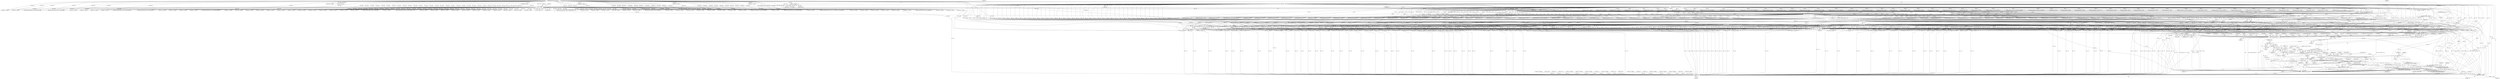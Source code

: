 digraph "0_qemu_30663fd26c0307e414622c7a8607fbc04f92ec14@pointer" {
"1010802" [label="(Call,s->pc++)"];
"1000896" [label="(Call,s->pc++)"];
"1000656" [label="(Call,s->pc++)"];
"1000651" [label="(Call,cpu_ldub_code(env, s->pc))"];
"1000564" [label="(MethodParameterIn,CPUX86State *env)"];
"1000641" [label="(Call,s->pc - pc_start)"];
"1000589" [label="(Call,s->pc = pc_start)"];
"1000566" [label="(MethodParameterIn,target_ulong pc_start)"];
"1000874" [label="(Call,s->pc++)"];
"1000807" [label="(Call,s->pc++)"];
"1000790" [label="(Call,cpu_ldub_code(env, s->pc))"];
"1001032" [label="(Call,s->pc++)"];
"1000846" [label="(Call,s->pc++)"];
"1010800" [label="(Call,cpu_ldub_code(env, s->pc++))"];
"1010798" [label="(Call,modrm = cpu_ldub_code(env, s->pc++))"];
"1010809" [label="(Call,modrm & 7)"];
"1010808" [label="(Call,(modrm & 7) | REX_B(s))"];
"1010806" [label="(Call,rm = (modrm & 7) | REX_B(s))"];
"1010872" [label="(Call,gen_op_mov_v_reg(ot, cpu_T0, rm))"];
"1010876" [label="(Call,gen_helper_write_crN(cpu_env, tcg_const_i32(reg),\n                                         cpu_T0))"];
"1010898" [label="(Call,gen_op_mov_reg_v(ot, rm, cpu_T0))"];
"1010818" [label="(Call,modrm >> 3)"];
"1010817" [label="(Call,(modrm >> 3) & 7)"];
"1010816" [label="(Call,((modrm >> 3) & 7) | rex_r)"];
"1010814" [label="(Call,reg = ((modrm >> 3) & 7) | rex_r)"];
"1010839" [label="(Call,reg == 0)"];
"1010838" [label="(Call,(reg == 0) &&\n                (s->cpuid_ext3_features & CPUID_EXT3_CR8LEG))"];
"1010834" [label="(Call,(prefixes & PREFIX_LOCK) && (reg == 0) &&\n                (s->cpuid_ext3_features & CPUID_EXT3_CR8LEG))"];
"1010878" [label="(Call,tcg_const_i32(reg))"];
"1010896" [label="(Call,tcg_const_i32(reg))"];
"1010893" [label="(Call,gen_helper_read_crN(cpu_T0, cpu_env, tcg_const_i32(reg)))"];
"1011833" [label="(Call,gen_unknown_opcode(env, s))"];
"1010882" [label="(Call,s->pc - s->cs_base)"];
"1010881" [label="(Call,gen_jmp_im(s->pc - s->cs_base))"];
"1011821" [label="(Return,return s->pc;)"];
"1011836" [label="(Return,return s->pc;)"];
"1002099" [label="(Call,gen_op_ld_v(s, ot, cpu_T0, cpu_A0))"];
"1005899" [label="(Call,pc_start - s->cs_base)"];
"1000646" [label="(Literal,14)"];
"1005572" [label="(Call,pc_start - s->cs_base)"];
"1008432" [label="(Call,gen_svm_check_intercept(s, pc_start, SVM_EXIT_TR_WRITE))"];
"1005800" [label="(Call,s->pc - s->cs_base)"];
"1007564" [label="(Call,pc_start - s->cs_base)"];
"1011836" [label="(Return,return s->pc;)"];
"1003365" [label="(Call,cpu_ldub_code(env, s->pc++))"];
"1010590" [label="(Call,gen_lea_modrm(env, s, modrm))"];
"1010810" [label="(Identifier,modrm)"];
"1005632" [label="(Call,s->pc - s->cs_base)"];
"1011665" [label="(Call,cpu_ldub_code(env, s->pc++))"];
"1010812" [label="(Call,REX_B(s))"];
"1003932" [label="(Call,s->pc += 8)"];
"1002805" [label="(Call,cpu_ldub_code(env, s->pc++))"];
"1010811" [label="(Literal,7)"];
"1010862" [label="(Call,pc_start - s->cs_base)"];
"1007702" [label="(Call,pc_start - s->cs_base)"];
"1005521" [label="(Call,s->pc - s->cs_base)"];
"1004394" [label="(Call,s->pc++)"];
"1010820" [label="(Literal,3)"];
"1010874" [label="(Identifier,cpu_T0)"];
"1003149" [label="(Call,cpu_ldub_code(env, s->pc++))"];
"1007790" [label="(Call,gen_lea_modrm(env, s, modrm))"];
"1010799" [label="(Identifier,modrm)"];
"1002161" [label="(Call,s->pc - s->cs_base)"];
"1000649" [label="(Call,b = cpu_ldub_code(env, s->pc))"];
"1007761" [label="(Call,cpu_ldub_code(env, s->pc++))"];
"1003421" [label="(Call,gen_lea_modrm(env, s, modrm))"];
"1006556" [label="(Call,gen_svm_check_intercept(s, pc_start, SVM_EXIT_PUSHF))"];
"1010840" [label="(Identifier,reg)"];
"1003299" [label="(Call,s->pc - s->cs_base)"];
"1003635" [label="(Call,s->pc++)"];
"1010848" [label="(Call,reg = 8)"];
"1010880" [label="(Identifier,cpu_T0)"];
"1002685" [label="(Call,s->pc++)"];
"1009740" [label="(Call,cpu_ldub_code(env, s->pc++))"];
"1010895" [label="(Identifier,cpu_env)"];
"1010791" [label="(Call,pc_start - s->cs_base)"];
"1000872" [label="(Call,cpu_ldub_code(env, s->pc++))"];
"1003480" [label="(Call,gen_ldst_modrm(env, s, modrm, ot, OR_TMP0, 0))"];
"1008951" [label="(Call,pc_start - s->cs_base)"];
"1005754" [label="(Call,pc_start - s->cs_base)"];
"1010872" [label="(Call,gen_op_mov_v_reg(ot, cpu_T0, rm))"];
"1011840" [label="(MethodReturn,static target_ulong)"];
"1008878" [label="(Call,pc_start - s->cs_base)"];
"1009054" [label="(Call,pc_start - s->cs_base)"];
"1008647" [label="(Call,s->pc - s->cs_base)"];
"1005744" [label="(Call,s->pc++)"];
"1007763" [label="(Call,s->pc++)"];
"1008810" [label="(Call,pc_start - s->cs_base)"];
"1010881" [label="(Call,gen_jmp_im(s->pc - s->cs_base))"];
"1003399" [label="(Call,s->pc++)"];
"1006386" [label="(Call,insn_get(env, s, ot))"];
"1000875" [label="(Call,s->pc)"];
"1003465" [label="(Call,cpu_ldub_code(env, s->pc++))"];
"1005627" [label="(Call,pc_start - s->cs_base)"];
"1010852" [label="(Identifier,reg)"];
"1000656" [label="(Call,s->pc++)"];
"1006609" [label="(Call,pc_start - s->cs_base)"];
"1006414" [label="(Call,s->pc - s->cs_base)"];
"1011821" [label="(Return,return s->pc;)"];
"1011108" [label="(Call,s->pc++)"];
"1006752" [label="(Call,s->pc - s->cs_base)"];
"1011835" [label="(Identifier,s)"];
"1003495" [label="(Call,cpu_ldub_code(env, s->pc++))"];
"1010817" [label="(Call,(modrm >> 3) & 7)"];
"1005550" [label="(Call,pc_start - s->cs_base)"];
"1002504" [label="(Call,cpu_ldub_code(env, s->pc++))"];
"1006077" [label="(Call,s->pc += 2)"];
"1010897" [label="(Identifier,reg)"];
"1003467" [label="(Call,s->pc++)"];
"1006096" [label="(Call,pc_start - s->cs_base)"];
"1000798" [label="(Call,CODE64(s))"];
"1010821" [label="(Literal,7)"];
"1004176" [label="(Call,s->pc - s->cs_base)"];
"1005426" [label="(Call,pc_start - s->cs_base)"];
"1001032" [label="(Call,s->pc++)"];
"1003228" [label="(Call,cpu_ldub_code(env, s->pc++))"];
"1010896" [label="(Call,tcg_const_i32(reg))"];
"1000782" [label="(Block,)"];
"1009889" [label="(Call,cpu_ldub_code(env, s->pc++))"];
"1010007" [label="(Call,s->pc++)"];
"1011070" [label="(Call,s->pc++)"];
"1010819" [label="(Identifier,modrm)"];
"1000790" [label="(Call,cpu_ldub_code(env, s->pc))"];
"1004119" [label="(Call,s->pc++)"];
"1010834" [label="(Call,(prefixes & PREFIX_LOCK) && (reg == 0) &&\n                (s->cpuid_ext3_features & CPUID_EXT3_CR8LEG))"];
"1007025" [label="(Call,gen_lea_modrm_0(env, s, modrm))"];
"1011838" [label="(Identifier,s)"];
"1006242" [label="(Call,insn_get(env, s, MO_16))"];
"1001030" [label="(Call,cpu_ldub_code(env, s->pc++))"];
"1008999" [label="(Call,pc_start - s->cs_base)"];
"1000640" [label="(Call,s->pc - pc_start > 14)"];
"1000566" [label="(MethodParameterIn,target_ulong pc_start)"];
"1009641" [label="(Call,cpu_ldub_code(env, s->pc++))"];
"1005678" [label="(Call,pc_start - s->cs_base)"];
"1000641" [label="(Call,s->pc - pc_start)"];
"1004438" [label="(Call,cpu_ldub_code(env, s->pc++))"];
"1000564" [label="(MethodParameterIn,CPUX86State *env)"];
"1005945" [label="(Call,s->pc - s->cs_base)"];
"1003135" [label="(Call,insn_get(env, s, MO_8))"];
"1010370" [label="(Call,s->pc++)"];
"1003497" [label="(Call,s->pc++)"];
"1008056" [label="(Call,s->pc - s->cs_base)"];
"1002506" [label="(Call,s->pc++)"];
"1006148" [label="(Call,gen_svm_check_intercept(s, pc_start, SVM_EXIT_IRET))"];
"1010835" [label="(Call,prefixes & PREFIX_LOCK)"];
"1008572" [label="(Call,pc_start - s->cs_base)"];
"1004272" [label="(Call,cpu_ldub_code(env, s->pc++))"];
"1010877" [label="(Identifier,cpu_env)"];
"1008869" [label="(Call,pc_start - s->cs_base)"];
"1010842" [label="(Call,s->cpuid_ext3_features & CPUID_EXT3_CR8LEG)"];
"1011370" [label="(Call,s->pc - s->cs_base)"];
"1008156" [label="(Call,s->pc - pc_start)"];
"1007514" [label="(Call,pc_start - s->cs_base)"];
"1010807" [label="(Identifier,rm)"];
"1011106" [label="(Call,cpu_ldub_code(env, s->pc++))"];
"1005817" [label="(Call,cpu_ldub_code(env, s->pc++))"];
"1007446" [label="(Call,s->pc++)"];
"1008235" [label="(Call,pc_start - s->cs_base)"];
"1009990" [label="(Call,gen_nop_modrm(env, s, modrm))"];
"1005466" [label="(Call,s->pc - s->cs_base)"];
"1010425" [label="(Call,gen_lea_modrm_0(env, s, modrm))"];
"1007273" [label="(Call,gen_ldst_modrm(env, s, modrm, ot, OR_TMP0, 0))"];
"1006337" [label="(Call,insn_get(env, s, MO_16))"];
"1010094" [label="(Call,gen_bndck(env, s, modrm, TCG_COND_GTU, notu))"];
"1008425" [label="(Call,pc_start - s->cs_base)"];
"1010517" [label="(Call,gen_bndck(env, s, modrm, TCG_COND_GTU, cpu_bndu[reg]))"];
"1001328" [label="(Call,insn_get(env, s, ot))"];
"1004144" [label="(Call,gen_lea_modrm(env, s, modrm))"];
"1000653" [label="(Call,s->pc)"];
"1003126" [label="(Call,insn_get(env, s, ot))"];
"1008259" [label="(Call,s->pc++)"];
"1004392" [label="(Call,cpu_ldub_code(env, s->pc++))"];
"1003427" [label="(Call,insn_get(env, s, ot))"];
"1002807" [label="(Call,s->pc++)"];
"1011497" [label="(Call,CODE64(s))"];
"1006208" [label="(Call,s->pc - s->cs_base)"];
"1010878" [label="(Call,tcg_const_i32(reg))"];
"1002010" [label="(Call,REX_B(s))"];
"1010653" [label="(Call,gen_lea_modrm_0(env, s, modrm))"];
"1008225" [label="(Call,pc_start - s->cs_base)"];
"1003346" [label="(Call,s->pc - s->cs_base)"];
"1008376" [label="(Call,gen_svm_check_intercept(s, pc_start, SVM_EXIT_TR_READ))"];
"1001227" [label="(Call,insn_get(env, s, ot))"];
"1008351" [label="(Call,gen_ldst_modrm(env, s, modrm, MO_16, OR_TMP0, 0))"];
"1010839" [label="(Call,reg == 0)"];
"1010882" [label="(Call,s->pc - s->cs_base)"];
"1003721" [label="(Call,gen_lea_modrm(env, s, modrm))"];
"1009096" [label="(Call,pc_start - s->cs_base)"];
"1003826" [label="(Call,insn_get(env, s, s->aflag))"];
"1010989" [label="(Call,s->pc - s->cs_base)"];
"1003740" [label="(Call,s->pc++)"];
"1011036" [label="(Call,gen_svm_check_intercept(s, pc_start, SVM_EXIT_WRITE_CR0))"];
"1011822" [label="(Call,s->pc)"];
"1004202" [label="(Call,s->pc++)"];
"1011769" [label="(Call,gen_ldst_modrm(env, s, modrm, ot, OR_TMP0, 0))"];
"1010902" [label="(ControlStructure,break;)"];
"1011068" [label="(Call,cpu_ldub_code(env, s->pc++))"];
"1000742" [label="(Call,rex_r = (b & 0x4) << 1)"];
"1009960" [label="(Call,s->pc++)"];
"1002974" [label="(Call,s->pc++)"];
"1001991" [label="(Call,cpu_ldub_code(env, s->pc++))"];
"1009105" [label="(Call,pc_start - s->cs_base)"];
"1011683" [label="(Call,gen_nop_modrm(env, s, modrm))"];
"1008006" [label="(Call,pc_start - s->cs_base)"];
"1010876" [label="(Call,gen_helper_write_crN(cpu_env, tcg_const_i32(reg),\n                                         cpu_T0))"];
"1010900" [label="(Identifier,rm)"];
"1010826" [label="(Call,ot = MO_64)"];
"1010929" [label="(Call,s->pc++)"];
"1010233" [label="(Call,gen_lea_modrm_0(env, s, modrm))"];
"1008068" [label="(Call,pc_start - s->cs_base)"];
"1006591" [label="(Call,gen_svm_check_intercept(s, pc_start, SVM_EXIT_POPF))"];
"1004059" [label="(Call,gen_lea_modrm(env, s, modrm))"];
"1005702" [label="(Call,s->pc - s->cs_base)"];
"1008096" [label="(Call,pc_start - s->cs_base)"];
"1002553" [label="(Call,insn_get(env, s, ot))"];
"1007646" [label="(Call,gen_svm_check_intercept(s, pc_start, SVM_EXIT_ICEBP))"];
"1005606" [label="(Call,pc_start - s->cs_base)"];
"1003367" [label="(Call,s->pc++)"];
"1006983" [label="(Call,cpu_ldub_code(env, s->pc++))"];
"1009180" [label="(Call,pc_start - s->cs_base)"];
"1006534" [label="(Call,s->pc++)"];
"1010893" [label="(Call,gen_helper_read_crN(cpu_T0, cpu_env, tcg_const_i32(reg)))"];
"1010768" [label="(Call,cpu_ldub_code(env, s->pc++))"];
"1009770" [label="(Call,gen_lea_modrm(env, s, modrm))"];
"1008834" [label="(Call,s->pc - s->cs_base)"];
"1006248" [label="(Call,s->pc - s->cs_base)"];
"1006408" [label="(Call,insn_get(env, s, MO_8))"];
"1010901" [label="(Identifier,cpu_T0)"];
"1009742" [label="(Call,s->pc++)"];
"1004336" [label="(Call,s->pc++)"];
"1005577" [label="(Call,s->pc - s->cs_base)"];
"1000645" [label="(Identifier,pc_start)"];
"1008436" [label="(Call,gen_ldst_modrm(env, s, modrm, MO_16, OR_TMP0, 0))"];
"1007631" [label="(Call,pc_start - s->cs_base)"];
"1001338" [label="(Call,insn_get(env, s, MO_8))"];
"1007458" [label="(Call,pc_start - s->cs_base)"];
"1001409" [label="(Call,REX_B(s))"];
"1011667" [label="(Call,s->pc++)"];
"1008620" [label="(Call,s->pc - pc_start)"];
"1011043" [label="(Call,s->pc - s->cs_base)"];
"1001192" [label="(Call,gen_lea_modrm(env, s, modrm))"];
"1000943" [label="(Call,CODE64(s))"];
"1005555" [label="(Call,s->pc - s->cs_base)"];
"1003769" [label="(Call,gen_lea_modrm_0(env, s, modrm))"];
"1002972" [label="(Call,cpu_ldub_code(env, s->pc++))"];
"1009643" [label="(Call,s->pc++)"];
"1000827" [label="(Call,rex_r = (~vex2 >> 4) & 8)"];
"1000661" [label="(Identifier,b)"];
"1005494" [label="(Call,pc_start - s->cs_base)"];
"1009996" [label="(Call,gen_nop_modrm(env, s, modrm))"];
"1004474" [label="(Call,gen_lea_modrm(env, s, modrm))"];
"1010802" [label="(Call,s->pc++)"];
"1011000" [label="(Call,gen_svm_check_intercept(s, pc_start, SVM_EXIT_READ_DR0 + reg))"];
"1002335" [label="(Call,cpu_ldub_code(env, s->pc++))"];
"1003380" [label="(Call,gen_ldst_modrm(env, s, modrm, ot, reg, 1))"];
"1007889" [label="(Call,s->pc - s->cs_base)"];
"1010899" [label="(Identifier,ot)"];
"1003533" [label="(Call,s->pc - s->cs_base)"];
"1006879" [label="(Call,s->pc++)"];
"1007639" [label="(Call,s->pc - pc_start)"];
"1000585" [label="(Call,s->pc_start = s->pc = pc_start)"];
"1008243" [label="(Call,s->pc - pc_start)"];
"1001157" [label="(Call,cpu_ldub_code(env, s->pc++))"];
"1003817" [label="(Call,s->pc += 8)"];
"1002337" [label="(Call,s->pc++)"];
"1008462" [label="(Call,gen_ldst_modrm(env, s, modrm, MO_16, OR_TMP0, 0))"];
"1011812" [label="(Call,gen_sse(env, s, b, pc_start, rex_r))"];
"1003563" [label="(Call,s->pc++)"];
"1000791" [label="(Identifier,env)"];
"1008257" [label="(Call,cpu_ldub_code(env, s->pc++))"];
"1000897" [label="(Call,s->pc)"];
"1002570" [label="(Call,insn_get(env, s, MO_8))"];
"1002683" [label="(Call,cpu_ldub_code(env, s->pc++))"];
"1004334" [label="(Call,cpu_ldub_code(env, s->pc++))"];
"1000593" [label="(Identifier,pc_start)"];
"1008918" [label="(Call,pc_start - s->cs_base)"];
"1010167" [label="(Call,gen_lea_modrm(env, s, modrm))"];
"1008176" [label="(Call,pc_start - s->cs_base)"];
"1010816" [label="(Call,((modrm >> 3) & 7) | rex_r)"];
"1007652" [label="(Call,pc_start - s->cs_base)"];
"1003633" [label="(Call,cpu_ldub_code(env, s->pc++))"];
"1011740" [label="(Call,s->pc++)"];
"1008960" [label="(Call,pc_start - s->cs_base)"];
"1006327" [label="(Call,insn_get(env, s, MO_32))"];
"1004005" [label="(Call,cpu_ldub_code(env, s->pc++))"];
"1004200" [label="(Call,cpu_ldub_code(env, s->pc++))"];
"1005431" [label="(Call,s->pc - s->cs_base)"];
"1001993" [label="(Call,s->pc++)"];
"1000642" [label="(Call,s->pc)"];
"1010918" [label="(Call,pc_start - s->cs_base)"];
"1003596" [label="(Call,gen_ldst_modrm(env, s, modrm, ot, OR_TMP0, 1))"];
"1010055" [label="(Call,gen_bndck(env, s, modrm, TCG_COND_LTU, cpu_bndl[reg]))"];
"1007745" [label="(Call,pc_start - s->cs_base)"];
"1010883" [label="(Call,s->pc)"];
"1010873" [label="(Identifier,ot)"];
"1011704" [label="(Call,s->pc - s->cs_base)"];
"1008128" [label="(Call,pc_start - s->cs_base)"];
"1004007" [label="(Call,s->pc++)"];
"1008027" [label="(Call,pc_start - s->cs_base)"];
"1000813" [label="(Identifier,prefixes)"];
"1010844" [label="(Identifier,s)"];
"1010813" [label="(Identifier,s)"];
"1011738" [label="(Call,cpu_ldub_code(env, s->pc++))"];
"1009904" [label="(Call,gen_ldst_modrm(env, s, modrm, MO_16, OR_TMP0, 0))"];
"1011689" [label="(Call,gen_svm_check_intercept(s, pc_start, SVM_EXIT_RSM))"];
"1006574" [label="(Call,pc_start - s->cs_base)"];
"1002075" [label="(Call,mo_pushpop(s, dflag))"];
"1010822" [label="(Identifier,rex_r)"];
"1006031" [label="(Call,s->pc += 2)"];
"1008311" [label="(Call,gen_ldst_modrm(env, s, modrm, ot, OR_TMP0, 1))"];
"1000792" [label="(Call,s->pc)"];
"1005461" [label="(Call,pc_start - s->cs_base)"];
"1010884" [label="(Identifier,s)"];
"1011828" [label="(Return,return s->pc;)"];
"1005499" [label="(Call,s->pc - s->cs_base)"];
"1001077" [label="(Call,s->pc++)"];
"1005829" [label="(Call,pc_start - s->cs_base)"];
"1010801" [label="(Identifier,env)"];
"1000657" [label="(Call,s->pc)"];
"1006392" [label="(Call,insn_get(env, s, MO_16))"];
"1008612" [label="(Call,pc_start - s->cs_base)"];
"1010825" [label="(Identifier,s)"];
"1005819" [label="(Call,s->pc++)"];
"1010927" [label="(Call,cpu_ldub_code(env, s->pc++))"];
"1007681" [label="(Call,pc_start - s->cs_base)"];
"1003738" [label="(Call,cpu_ldub_code(env, s->pc++))"];
"1005968" [label="(Call,pc_start - s->cs_base)"];
"1005742" [label="(Call,cpu_ldub_code(env, s->pc++))"];
"1010898" [label="(Call,gen_op_mov_reg_v(ot, rm, cpu_T0))"];
"1010759" [label="(Call,gen_nop_modrm(env, s, modrm))"];
"1007610" [label="(Call,pc_start - s->cs_base)"];
"1007996" [label="(Call,pc_start - s->cs_base)"];
"1010806" [label="(Call,rm = (modrm & 7) | REX_B(s))"];
"1010368" [label="(Call,cpu_ldub_code(env, s->pc++))"];
"1002220" [label="(Call,s->pc - s->cs_base)"];
"1010800" [label="(Call,cpu_ldub_code(env, s->pc++))"];
"1011834" [label="(Identifier,env)"];
"1006343" [label="(Call,s->pc - s->cs_base)"];
"1009495" [label="(Call,s->pc - s->cs_base)"];
"1000565" [label="(MethodParameterIn,DisasContext *s)"];
"1010814" [label="(Call,reg = ((modrm >> 3) & 7) | rex_r)"];
"1001390" [label="(Call,cpu_ldub_code(env, s->pc++))"];
"1010871" [label="(Block,)"];
"1007550" [label="(Call,pc_start - s->cs_base)"];
"1006940" [label="(Call,cpu_ldub_code(env, s->pc++))"];
"1010815" [label="(Identifier,reg)"];
"1006015" [label="(Call,s->pc - s->cs_base)"];
"1005516" [label="(Call,pc_start - s->cs_base)"];
"1006903" [label="(Call,REX_B(s))"];
"1007730" [label="(Call,s->pc - s->cs_base)"];
"1000808" [label="(Call,s->pc)"];
"1000788" [label="(Call,vex2 = cpu_ldub_code(env, s->pc))"];
"1006501" [label="(Call,s->pc++)"];
"1011095" [label="(Call,gen_ldst_modrm(env, s, modrm, ot, reg, 1))"];
"1007883" [label="(Call,insn_get(env, s, MO_8))"];
"1002083" [label="(Call,gen_lea_modrm(env, s, modrm))"];
"1010875" [label="(Identifier,rm)"];
"1000651" [label="(Call,cpu_ldub_code(env, s->pc))"];
"1006072" [label="(Call,cpu_ldsw_code(env, s->pc))"];
"1001392" [label="(Call,s->pc++)"];
"1001110" [label="(Call,gen_lea_modrm(env, s, modrm))"];
"1002858" [label="(Call,gen_lea_modrm(env, s, modrm))"];
"1010833" [label="(ControlStructure,if ((prefixes & PREFIX_LOCK) && (reg == 0) &&\n                (s->cpuid_ext3_features & CPUID_EXT3_CR8LEG)))"];
"1001467" [label="(Call,insn_get(env, s, ot))"];
"1001159" [label="(Call,s->pc++)"];
"1010849" [label="(Identifier,reg)"];
"1009694" [label="(Call,gen_lea_modrm(env, s, modrm))"];
"1003812" [label="(Call,cpu_ldq_code(env, s->pc))"];
"1010838" [label="(Call,(reg == 0) &&\n                (s->cpuid_ext3_features & CPUID_EXT3_CR8LEG))"];
"1000652" [label="(Identifier,env)"];
"1010774" [label="(Call,gen_nop_modrm(env, s, modrm))"];
"1003009" [label="(Call,gen_lea_modrm(env, s, modrm))"];
"1008347" [label="(Call,gen_svm_check_intercept(s, pc_start, SVM_EXIT_LDTR_WRITE))"];
"1009620" [label="(Call,gen_svm_check_intercept(s, pc_start, (b & 2) ? SVM_EXIT_INVD : SVM_EXIT_WBINVD))"];
"1006877" [label="(Call,cpu_ldub_code(env, s->pc++))"];
"1003517" [label="(Call,gen_ldst_modrm(env, s, modrm, MO_16, OR_TMP0, 0))"];
"1001307" [label="(Call,gen_lea_modrm(env, s, modrm))"];
"1009613" [label="(Call,pc_start - s->cs_base)"];
"1002377" [label="(Call,insn_get(env, s, ot))"];
"1006183" [label="(Call,pc_start - s->cs_base)"];
"1010890" [label="(Identifier,s)"];
"1010894" [label="(Identifier,cpu_T0)"];
"1002350" [label="(Call,gen_ldst_modrm(env, s, modrm, ot, OR_TMP0, 0))"];
"1010803" [label="(Call,s->pc)"];
"1007444" [label="(Call,cpu_ldub_code(env, s->pc++))"];
"1010971" [label="(Call,gen_svm_check_intercept(s, pc_start, SVM_EXIT_WRITE_DR0 + reg))"];
"1009063" [label="(Call,pc_start - s->cs_base)"];
"1001450" [label="(Call,gen_op_ld_v(s, ot, cpu_T0, cpu_A0))"];
"1003151" [label="(Call,s->pc++)"];
"1010886" [label="(Call,s->cs_base)"];
"1008396" [label="(Call,gen_ldst_modrm(env, s, modrm, ot, OR_TMP0, 1))"];
"1006232" [label="(Call,insn_get(env, s, MO_32))"];
"1001434" [label="(Call,gen_lea_modrm(env, s, modrm))"];
"1007258" [label="(Call,cpu_ldub_code(env, s->pc++))"];
"1003216" [label="(Call,cpu_lduw_code(env, s->pc))"];
"1003230" [label="(Call,s->pc++)"];
"1007600" [label="(Call,pc_start - s->cs_base)"];
"1005391" [label="(Call,pc_start - s->cs_base)"];
"1010809" [label="(Call,modrm & 7)"];
"1006927" [label="(Call,gen_op_ld_v(s, ot, cpu_T0, cpu_A0))"];
"1007615" [label="(Call,s->pc - s->cs_base)"];
"1000847" [label="(Call,s->pc)"];
"1009453" [label="(Call,s->pc - s->cs_base)"];
"1008496" [label="(Call,s->pc++)"];
"1010808" [label="(Call,(modrm & 7) | REX_B(s))"];
"1010005" [label="(Call,cpu_ldub_code(env, s->pc++))"];
"1000807" [label="(Call,s->pc++)"];
"1010818" [label="(Call,modrm >> 3)"];
"1000607" [label="(Call,rex_r = 0)"];
"1009520" [label="(Call,pc_start - s->cs_base)"];
"1011837" [label="(Call,s->pc)"];
"1010360" [label="(Call,gen_nop_modrm(env, s, modrm))"];
"1006942" [label="(Call,s->pc++)"];
"1000894" [label="(Call,cpu_ldub_code(env, s->pc++))"];
"1008676" [label="(Call,s->pc - s->cs_base)"];
"1000874" [label="(Call,s->pc++)"];
"1006470" [label="(Call,s->pc - s->cs_base)"];
"1001033" [label="(Call,s->pc)"];
"1004274" [label="(Call,s->pc++)"];
"1002030" [label="(Call,CODE64(s))"];
"1002539" [label="(Call,gen_ldst_modrm(env, s, modrm, ot, OR_TMP0, 0))"];
"1002898" [label="(Call,gen_lea_modrm(env, s, modrm))"];
"1008340" [label="(Call,pc_start - s->cs_base)"];
"1006300" [label="(Call,insn_get(env, s, ot))"];
"1003561" [label="(Call,cpu_ldub_code(env, s->pc++))"];
"1008494" [label="(Call,cpu_ldub_code(env, s->pc++))"];
"1002740" [label="(Call,gen_lea_modrm(env, s, modrm))"];
"1004117" [label="(Call,cpu_ldub_code(env, s->pc++))"];
"1001075" [label="(Call,cpu_ldub_code(env, s->pc++))"];
"1002241" [label="(Call,s->pc - s->cs_base)"];
"1002302" [label="(Call,s->pc - s->cs_base)"];
"1010841" [label="(Literal,0)"];
"1000567" [label="(Block,)"];
"1005396" [label="(Call,s->pc - s->cs_base)"];
"1000896" [label="(Call,s->pc++)"];
"1007482" [label="(Call,s->pc++)"];
"1001260" [label="(Call,s->pc++)"];
"1003397" [label="(Call,cpu_ldub_code(env, s->pc++))"];
"1007522" [label="(Call,s->pc - pc_start)"];
"1000759" [label="(Call,REX_B(s))"];
"1004369" [label="(Call,gen_lea_modrm(env, s, modrm))"];
"1008291" [label="(Call,gen_svm_check_intercept(s, pc_start, SVM_EXIT_LDTR_READ))"];
"1010879" [label="(Identifier,reg)"];
"1000846" [label="(Call,s->pc++)"];
"1006026" [label="(Call,cpu_ldsw_code(env, s->pc))"];
"1006306" [label="(Call,insn_get(env, s, MO_16))"];
"1003040" [label="(Call,gen_lea_modrm(env, s, modrm))"];
"1007580" [label="(Call,cpu_ldub_code(env, s->pc++))"];
"1011833" [label="(Call,gen_unknown_opcode(env, s))"];
"1005876" [label="(Call,s->pc - s->cs_base)"];
"1009891" [label="(Call,s->pc++)"];
"1005725" [label="(Call,s->pc - s->cs_base)"];
"1010892" [label="(Block,)"];
"1009590" [label="(Call,s->pc - s->cs_base)"];
"1010770" [label="(Call,s->pc++)"];
"1007260" [label="(Call,s->pc++)"];
"1009561" [label="(Call,pc_start - s->cs_base)"];
"1000589" [label="(Call,s->pc = pc_start)"];
"1009171" [label="(Call,pc_start - s->cs_base)"];
"1009138" [label="(Call,pc_start - s->cs_base)"];
"1005655" [label="(Call,s->pc - s->cs_base)"];
"1008148" [label="(Call,pc_start - s->cs_base)"];
"1009958" [label="(Call,cpu_ldub_code(env, s->pc++))"];
"1009008" [label="(Call,pc_start - s->cs_base)"];
"1011029" [label="(Call,pc_start - s->cs_base)"];
"1007582" [label="(Call,s->pc++)"];
"1005697" [label="(Call,pc_start - s->cs_base)"];
"1010797" [label="(Block,)"];
"1008892" [label="(Call,s->pc - pc_start)"];
"1010830" [label="(Call,ot = MO_32)"];
"1004440" [label="(Call,s->pc++)"];
"1010824" [label="(Call,CODE64(s))"];
"1001258" [label="(Call,cpu_ldub_code(env, s->pc++))"];
"1007480" [label="(Call,cpu_ldub_code(env, s->pc++))"];
"1008206" [label="(Call,pc_start - s->cs_base)"];
"1006985" [label="(Call,s->pc++)"];
"1007569" [label="(Call,s->pc - s->cs_base)"];
"1004235" [label="(Call,gen_lea_modrm(env, s, modrm))"];
"1000844" [label="(Call,cpu_ldub_code(env, s->pc++))"];
"1006915" [label="(Call,gen_lea_modrm(env, s, modrm))"];
"1000590" [label="(Call,s->pc)"];
"1010798" [label="(Call,modrm = cpu_ldub_code(env, s->pc++))"];
"1003195" [label="(Call,gen_ldst_modrm(env, s, modrm, ot, OR_TMP0, 1))"];
"1010802" -> "1010800"  [label="AST: "];
"1010802" -> "1010803"  [label="CFG: "];
"1010803" -> "1010802"  [label="AST: "];
"1010800" -> "1010802"  [label="CFG: "];
"1010802" -> "1011840"  [label="DDG: s->pc"];
"1010802" -> "1010800"  [label="DDG: s->pc"];
"1000896" -> "1010802"  [label="DDG: s->pc"];
"1000790" -> "1010802"  [label="DDG: s->pc"];
"1001032" -> "1010802"  [label="DDG: s->pc"];
"1000656" -> "1010802"  [label="DDG: s->pc"];
"1000874" -> "1010802"  [label="DDG: s->pc"];
"1000846" -> "1010802"  [label="DDG: s->pc"];
"1010802" -> "1010882"  [label="DDG: s->pc"];
"1010802" -> "1011821"  [label="DDG: s->pc"];
"1010802" -> "1011836"  [label="DDG: s->pc"];
"1000896" -> "1000894"  [label="AST: "];
"1000896" -> "1000897"  [label="CFG: "];
"1000897" -> "1000896"  [label="AST: "];
"1000894" -> "1000896"  [label="CFG: "];
"1000896" -> "1011840"  [label="DDG: s->pc"];
"1000896" -> "1000894"  [label="DDG: s->pc"];
"1000656" -> "1000896"  [label="DDG: s->pc"];
"1000874" -> "1000896"  [label="DDG: s->pc"];
"1000896" -> "1001032"  [label="DDG: s->pc"];
"1000896" -> "1001077"  [label="DDG: s->pc"];
"1000896" -> "1001159"  [label="DDG: s->pc"];
"1000896" -> "1001260"  [label="DDG: s->pc"];
"1000896" -> "1001392"  [label="DDG: s->pc"];
"1000896" -> "1001993"  [label="DDG: s->pc"];
"1000896" -> "1002161"  [label="DDG: s->pc"];
"1000896" -> "1002220"  [label="DDG: s->pc"];
"1000896" -> "1002241"  [label="DDG: s->pc"];
"1000896" -> "1002302"  [label="DDG: s->pc"];
"1000896" -> "1002337"  [label="DDG: s->pc"];
"1000896" -> "1002506"  [label="DDG: s->pc"];
"1000896" -> "1002685"  [label="DDG: s->pc"];
"1000896" -> "1002807"  [label="DDG: s->pc"];
"1000896" -> "1002974"  [label="DDG: s->pc"];
"1000896" -> "1003151"  [label="DDG: s->pc"];
"1000896" -> "1003216"  [label="DDG: s->pc"];
"1000896" -> "1003299"  [label="DDG: s->pc"];
"1000896" -> "1003346"  [label="DDG: s->pc"];
"1000896" -> "1003367"  [label="DDG: s->pc"];
"1000896" -> "1003399"  [label="DDG: s->pc"];
"1000896" -> "1003467"  [label="DDG: s->pc"];
"1000896" -> "1003497"  [label="DDG: s->pc"];
"1000896" -> "1003563"  [label="DDG: s->pc"];
"1000896" -> "1003635"  [label="DDG: s->pc"];
"1000896" -> "1003740"  [label="DDG: s->pc"];
"1000896" -> "1003812"  [label="DDG: s->pc"];
"1000896" -> "1004007"  [label="DDG: s->pc"];
"1000896" -> "1004119"  [label="DDG: s->pc"];
"1000896" -> "1004202"  [label="DDG: s->pc"];
"1000896" -> "1004336"  [label="DDG: s->pc"];
"1000896" -> "1005396"  [label="DDG: s->pc"];
"1000896" -> "1005431"  [label="DDG: s->pc"];
"1000896" -> "1005466"  [label="DDG: s->pc"];
"1000896" -> "1005499"  [label="DDG: s->pc"];
"1000896" -> "1005521"  [label="DDG: s->pc"];
"1000896" -> "1005555"  [label="DDG: s->pc"];
"1000896" -> "1005577"  [label="DDG: s->pc"];
"1000896" -> "1005632"  [label="DDG: s->pc"];
"1000896" -> "1005655"  [label="DDG: s->pc"];
"1000896" -> "1005702"  [label="DDG: s->pc"];
"1000896" -> "1005725"  [label="DDG: s->pc"];
"1000896" -> "1005744"  [label="DDG: s->pc"];
"1000896" -> "1005819"  [label="DDG: s->pc"];
"1000896" -> "1005945"  [label="DDG: s->pc"];
"1000896" -> "1006015"  [label="DDG: s->pc"];
"1000896" -> "1006026"  [label="DDG: s->pc"];
"1000896" -> "1006072"  [label="DDG: s->pc"];
"1000896" -> "1006208"  [label="DDG: s->pc"];
"1000896" -> "1006248"  [label="DDG: s->pc"];
"1000896" -> "1006343"  [label="DDG: s->pc"];
"1000896" -> "1006414"  [label="DDG: s->pc"];
"1000896" -> "1006752"  [label="DDG: s->pc"];
"1000896" -> "1006879"  [label="DDG: s->pc"];
"1000896" -> "1006985"  [label="DDG: s->pc"];
"1000896" -> "1007260"  [label="DDG: s->pc"];
"1000896" -> "1007446"  [label="DDG: s->pc"];
"1000896" -> "1007482"  [label="DDG: s->pc"];
"1000896" -> "1007522"  [label="DDG: s->pc"];
"1000896" -> "1007569"  [label="DDG: s->pc"];
"1000896" -> "1007582"  [label="DDG: s->pc"];
"1000896" -> "1007639"  [label="DDG: s->pc"];
"1000896" -> "1007730"  [label="DDG: s->pc"];
"1000896" -> "1007763"  [label="DDG: s->pc"];
"1000896" -> "1007889"  [label="DDG: s->pc"];
"1000896" -> "1008056"  [label="DDG: s->pc"];
"1000896" -> "1008156"  [label="DDG: s->pc"];
"1000896" -> "1008243"  [label="DDG: s->pc"];
"1000896" -> "1008259"  [label="DDG: s->pc"];
"1000896" -> "1008496"  [label="DDG: s->pc"];
"1000896" -> "1008620"  [label="DDG: s->pc"];
"1000896" -> "1008647"  [label="DDG: s->pc"];
"1000896" -> "1008676"  [label="DDG: s->pc"];
"1000896" -> "1008834"  [label="DDG: s->pc"];
"1000896" -> "1008892"  [label="DDG: s->pc"];
"1000896" -> "1009590"  [label="DDG: s->pc"];
"1000896" -> "1009643"  [label="DDG: s->pc"];
"1000896" -> "1009742"  [label="DDG: s->pc"];
"1000896" -> "1009891"  [label="DDG: s->pc"];
"1000896" -> "1009960"  [label="DDG: s->pc"];
"1000896" -> "1010007"  [label="DDG: s->pc"];
"1000896" -> "1010370"  [label="DDG: s->pc"];
"1000896" -> "1010770"  [label="DDG: s->pc"];
"1000896" -> "1010882"  [label="DDG: s->pc"];
"1000896" -> "1010929"  [label="DDG: s->pc"];
"1000896" -> "1011043"  [label="DDG: s->pc"];
"1000896" -> "1011070"  [label="DDG: s->pc"];
"1000896" -> "1011108"  [label="DDG: s->pc"];
"1000896" -> "1011667"  [label="DDG: s->pc"];
"1000896" -> "1011704"  [label="DDG: s->pc"];
"1000896" -> "1011740"  [label="DDG: s->pc"];
"1000896" -> "1011821"  [label="DDG: s->pc"];
"1000896" -> "1011828"  [label="DDG: s->pc"];
"1000896" -> "1011836"  [label="DDG: s->pc"];
"1000656" -> "1000567"  [label="AST: "];
"1000656" -> "1000657"  [label="CFG: "];
"1000657" -> "1000656"  [label="AST: "];
"1000661" -> "1000656"  [label="CFG: "];
"1000656" -> "1011840"  [label="DDG: s->pc"];
"1000656" -> "1000641"  [label="DDG: s->pc"];
"1000651" -> "1000656"  [label="DDG: s->pc"];
"1000656" -> "1000790"  [label="DDG: s->pc"];
"1000656" -> "1001032"  [label="DDG: s->pc"];
"1000656" -> "1001077"  [label="DDG: s->pc"];
"1000656" -> "1001159"  [label="DDG: s->pc"];
"1000656" -> "1001260"  [label="DDG: s->pc"];
"1000656" -> "1001392"  [label="DDG: s->pc"];
"1000656" -> "1001993"  [label="DDG: s->pc"];
"1000656" -> "1002161"  [label="DDG: s->pc"];
"1000656" -> "1002220"  [label="DDG: s->pc"];
"1000656" -> "1002241"  [label="DDG: s->pc"];
"1000656" -> "1002302"  [label="DDG: s->pc"];
"1000656" -> "1002337"  [label="DDG: s->pc"];
"1000656" -> "1002506"  [label="DDG: s->pc"];
"1000656" -> "1002685"  [label="DDG: s->pc"];
"1000656" -> "1002807"  [label="DDG: s->pc"];
"1000656" -> "1002974"  [label="DDG: s->pc"];
"1000656" -> "1003151"  [label="DDG: s->pc"];
"1000656" -> "1003216"  [label="DDG: s->pc"];
"1000656" -> "1003299"  [label="DDG: s->pc"];
"1000656" -> "1003346"  [label="DDG: s->pc"];
"1000656" -> "1003367"  [label="DDG: s->pc"];
"1000656" -> "1003399"  [label="DDG: s->pc"];
"1000656" -> "1003467"  [label="DDG: s->pc"];
"1000656" -> "1003497"  [label="DDG: s->pc"];
"1000656" -> "1003563"  [label="DDG: s->pc"];
"1000656" -> "1003635"  [label="DDG: s->pc"];
"1000656" -> "1003740"  [label="DDG: s->pc"];
"1000656" -> "1003812"  [label="DDG: s->pc"];
"1000656" -> "1004007"  [label="DDG: s->pc"];
"1000656" -> "1004119"  [label="DDG: s->pc"];
"1000656" -> "1004202"  [label="DDG: s->pc"];
"1000656" -> "1004336"  [label="DDG: s->pc"];
"1000656" -> "1005396"  [label="DDG: s->pc"];
"1000656" -> "1005431"  [label="DDG: s->pc"];
"1000656" -> "1005466"  [label="DDG: s->pc"];
"1000656" -> "1005499"  [label="DDG: s->pc"];
"1000656" -> "1005521"  [label="DDG: s->pc"];
"1000656" -> "1005555"  [label="DDG: s->pc"];
"1000656" -> "1005577"  [label="DDG: s->pc"];
"1000656" -> "1005632"  [label="DDG: s->pc"];
"1000656" -> "1005655"  [label="DDG: s->pc"];
"1000656" -> "1005702"  [label="DDG: s->pc"];
"1000656" -> "1005725"  [label="DDG: s->pc"];
"1000656" -> "1005744"  [label="DDG: s->pc"];
"1000656" -> "1005819"  [label="DDG: s->pc"];
"1000656" -> "1005945"  [label="DDG: s->pc"];
"1000656" -> "1006015"  [label="DDG: s->pc"];
"1000656" -> "1006026"  [label="DDG: s->pc"];
"1000656" -> "1006072"  [label="DDG: s->pc"];
"1000656" -> "1006208"  [label="DDG: s->pc"];
"1000656" -> "1006248"  [label="DDG: s->pc"];
"1000656" -> "1006343"  [label="DDG: s->pc"];
"1000656" -> "1006414"  [label="DDG: s->pc"];
"1000656" -> "1006752"  [label="DDG: s->pc"];
"1000656" -> "1006879"  [label="DDG: s->pc"];
"1000656" -> "1006985"  [label="DDG: s->pc"];
"1000656" -> "1007260"  [label="DDG: s->pc"];
"1000656" -> "1007446"  [label="DDG: s->pc"];
"1000656" -> "1007482"  [label="DDG: s->pc"];
"1000656" -> "1007522"  [label="DDG: s->pc"];
"1000656" -> "1007569"  [label="DDG: s->pc"];
"1000656" -> "1007582"  [label="DDG: s->pc"];
"1000656" -> "1007639"  [label="DDG: s->pc"];
"1000656" -> "1007730"  [label="DDG: s->pc"];
"1000656" -> "1007763"  [label="DDG: s->pc"];
"1000656" -> "1007889"  [label="DDG: s->pc"];
"1000656" -> "1008056"  [label="DDG: s->pc"];
"1000656" -> "1008156"  [label="DDG: s->pc"];
"1000656" -> "1008243"  [label="DDG: s->pc"];
"1000656" -> "1008259"  [label="DDG: s->pc"];
"1000656" -> "1008496"  [label="DDG: s->pc"];
"1000656" -> "1008620"  [label="DDG: s->pc"];
"1000656" -> "1008647"  [label="DDG: s->pc"];
"1000656" -> "1008676"  [label="DDG: s->pc"];
"1000656" -> "1008834"  [label="DDG: s->pc"];
"1000656" -> "1008892"  [label="DDG: s->pc"];
"1000656" -> "1009590"  [label="DDG: s->pc"];
"1000656" -> "1009643"  [label="DDG: s->pc"];
"1000656" -> "1009742"  [label="DDG: s->pc"];
"1000656" -> "1009891"  [label="DDG: s->pc"];
"1000656" -> "1009960"  [label="DDG: s->pc"];
"1000656" -> "1010007"  [label="DDG: s->pc"];
"1000656" -> "1010370"  [label="DDG: s->pc"];
"1000656" -> "1010770"  [label="DDG: s->pc"];
"1000656" -> "1010882"  [label="DDG: s->pc"];
"1000656" -> "1010929"  [label="DDG: s->pc"];
"1000656" -> "1011043"  [label="DDG: s->pc"];
"1000656" -> "1011070"  [label="DDG: s->pc"];
"1000656" -> "1011108"  [label="DDG: s->pc"];
"1000656" -> "1011667"  [label="DDG: s->pc"];
"1000656" -> "1011704"  [label="DDG: s->pc"];
"1000656" -> "1011740"  [label="DDG: s->pc"];
"1000656" -> "1011821"  [label="DDG: s->pc"];
"1000656" -> "1011828"  [label="DDG: s->pc"];
"1000656" -> "1011836"  [label="DDG: s->pc"];
"1000651" -> "1000649"  [label="AST: "];
"1000651" -> "1000653"  [label="CFG: "];
"1000652" -> "1000651"  [label="AST: "];
"1000653" -> "1000651"  [label="AST: "];
"1000649" -> "1000651"  [label="CFG: "];
"1000651" -> "1011840"  [label="DDG: env"];
"1000651" -> "1000649"  [label="DDG: env"];
"1000651" -> "1000649"  [label="DDG: s->pc"];
"1000564" -> "1000651"  [label="DDG: env"];
"1000641" -> "1000651"  [label="DDG: s->pc"];
"1000651" -> "1000790"  [label="DDG: env"];
"1000651" -> "1000894"  [label="DDG: env"];
"1000651" -> "1001030"  [label="DDG: env"];
"1000651" -> "1001075"  [label="DDG: env"];
"1000651" -> "1001157"  [label="DDG: env"];
"1000651" -> "1001227"  [label="DDG: env"];
"1000651" -> "1001258"  [label="DDG: env"];
"1000651" -> "1001328"  [label="DDG: env"];
"1000651" -> "1001338"  [label="DDG: env"];
"1000651" -> "1001390"  [label="DDG: env"];
"1000651" -> "1001467"  [label="DDG: env"];
"1000651" -> "1001991"  [label="DDG: env"];
"1000651" -> "1002335"  [label="DDG: env"];
"1000651" -> "1002377"  [label="DDG: env"];
"1000651" -> "1002504"  [label="DDG: env"];
"1000651" -> "1002683"  [label="DDG: env"];
"1000651" -> "1002805"  [label="DDG: env"];
"1000651" -> "1002972"  [label="DDG: env"];
"1000651" -> "1003126"  [label="DDG: env"];
"1000651" -> "1003135"  [label="DDG: env"];
"1000651" -> "1003149"  [label="DDG: env"];
"1000651" -> "1003216"  [label="DDG: env"];
"1000651" -> "1003365"  [label="DDG: env"];
"1000651" -> "1003397"  [label="DDG: env"];
"1000651" -> "1003465"  [label="DDG: env"];
"1000651" -> "1003495"  [label="DDG: env"];
"1000651" -> "1003561"  [label="DDG: env"];
"1000651" -> "1003633"  [label="DDG: env"];
"1000651" -> "1003738"  [label="DDG: env"];
"1000651" -> "1003812"  [label="DDG: env"];
"1000651" -> "1003826"  [label="DDG: env"];
"1000651" -> "1004005"  [label="DDG: env"];
"1000651" -> "1004117"  [label="DDG: env"];
"1000651" -> "1004200"  [label="DDG: env"];
"1000651" -> "1004334"  [label="DDG: env"];
"1000651" -> "1005742"  [label="DDG: env"];
"1000651" -> "1005817"  [label="DDG: env"];
"1000651" -> "1006026"  [label="DDG: env"];
"1000651" -> "1006072"  [label="DDG: env"];
"1000651" -> "1006232"  [label="DDG: env"];
"1000651" -> "1006242"  [label="DDG: env"];
"1000651" -> "1006300"  [label="DDG: env"];
"1000651" -> "1006327"  [label="DDG: env"];
"1000651" -> "1006337"  [label="DDG: env"];
"1000651" -> "1006386"  [label="DDG: env"];
"1000651" -> "1006408"  [label="DDG: env"];
"1000651" -> "1006877"  [label="DDG: env"];
"1000651" -> "1006983"  [label="DDG: env"];
"1000651" -> "1007258"  [label="DDG: env"];
"1000651" -> "1007444"  [label="DDG: env"];
"1000651" -> "1007480"  [label="DDG: env"];
"1000651" -> "1007580"  [label="DDG: env"];
"1000651" -> "1007761"  [label="DDG: env"];
"1000651" -> "1007883"  [label="DDG: env"];
"1000651" -> "1008257"  [label="DDG: env"];
"1000651" -> "1008311"  [label="DDG: env"];
"1000651" -> "1008351"  [label="DDG: env"];
"1000651" -> "1008396"  [label="DDG: env"];
"1000651" -> "1008436"  [label="DDG: env"];
"1000651" -> "1008462"  [label="DDG: env"];
"1000651" -> "1008494"  [label="DDG: env"];
"1000651" -> "1009641"  [label="DDG: env"];
"1000651" -> "1009740"  [label="DDG: env"];
"1000651" -> "1009889"  [label="DDG: env"];
"1000651" -> "1009958"  [label="DDG: env"];
"1000651" -> "1009990"  [label="DDG: env"];
"1000651" -> "1009996"  [label="DDG: env"];
"1000651" -> "1010005"  [label="DDG: env"];
"1000651" -> "1010368"  [label="DDG: env"];
"1000651" -> "1010768"  [label="DDG: env"];
"1000651" -> "1010800"  [label="DDG: env"];
"1000651" -> "1010927"  [label="DDG: env"];
"1000651" -> "1011068"  [label="DDG: env"];
"1000651" -> "1011106"  [label="DDG: env"];
"1000651" -> "1011665"  [label="DDG: env"];
"1000651" -> "1011738"  [label="DDG: env"];
"1000651" -> "1011812"  [label="DDG: env"];
"1000651" -> "1011833"  [label="DDG: env"];
"1000564" -> "1000563"  [label="AST: "];
"1000564" -> "1011840"  [label="DDG: env"];
"1000564" -> "1000790"  [label="DDG: env"];
"1000564" -> "1000844"  [label="DDG: env"];
"1000564" -> "1000872"  [label="DDG: env"];
"1000564" -> "1000894"  [label="DDG: env"];
"1000564" -> "1001030"  [label="DDG: env"];
"1000564" -> "1001075"  [label="DDG: env"];
"1000564" -> "1001110"  [label="DDG: env"];
"1000564" -> "1001157"  [label="DDG: env"];
"1000564" -> "1001192"  [label="DDG: env"];
"1000564" -> "1001227"  [label="DDG: env"];
"1000564" -> "1001258"  [label="DDG: env"];
"1000564" -> "1001307"  [label="DDG: env"];
"1000564" -> "1001328"  [label="DDG: env"];
"1000564" -> "1001338"  [label="DDG: env"];
"1000564" -> "1001390"  [label="DDG: env"];
"1000564" -> "1001434"  [label="DDG: env"];
"1000564" -> "1001467"  [label="DDG: env"];
"1000564" -> "1001991"  [label="DDG: env"];
"1000564" -> "1002083"  [label="DDG: env"];
"1000564" -> "1002335"  [label="DDG: env"];
"1000564" -> "1002350"  [label="DDG: env"];
"1000564" -> "1002377"  [label="DDG: env"];
"1000564" -> "1002504"  [label="DDG: env"];
"1000564" -> "1002539"  [label="DDG: env"];
"1000564" -> "1002553"  [label="DDG: env"];
"1000564" -> "1002570"  [label="DDG: env"];
"1000564" -> "1002683"  [label="DDG: env"];
"1000564" -> "1002740"  [label="DDG: env"];
"1000564" -> "1002805"  [label="DDG: env"];
"1000564" -> "1002858"  [label="DDG: env"];
"1000564" -> "1002898"  [label="DDG: env"];
"1000564" -> "1002972"  [label="DDG: env"];
"1000564" -> "1003009"  [label="DDG: env"];
"1000564" -> "1003040"  [label="DDG: env"];
"1000564" -> "1003126"  [label="DDG: env"];
"1000564" -> "1003135"  [label="DDG: env"];
"1000564" -> "1003149"  [label="DDG: env"];
"1000564" -> "1003195"  [label="DDG: env"];
"1000564" -> "1003216"  [label="DDG: env"];
"1000564" -> "1003228"  [label="DDG: env"];
"1000564" -> "1003365"  [label="DDG: env"];
"1000564" -> "1003380"  [label="DDG: env"];
"1000564" -> "1003397"  [label="DDG: env"];
"1000564" -> "1003421"  [label="DDG: env"];
"1000564" -> "1003427"  [label="DDG: env"];
"1000564" -> "1003465"  [label="DDG: env"];
"1000564" -> "1003480"  [label="DDG: env"];
"1000564" -> "1003495"  [label="DDG: env"];
"1000564" -> "1003517"  [label="DDG: env"];
"1000564" -> "1003561"  [label="DDG: env"];
"1000564" -> "1003596"  [label="DDG: env"];
"1000564" -> "1003633"  [label="DDG: env"];
"1000564" -> "1003721"  [label="DDG: env"];
"1000564" -> "1003738"  [label="DDG: env"];
"1000564" -> "1003769"  [label="DDG: env"];
"1000564" -> "1003812"  [label="DDG: env"];
"1000564" -> "1003826"  [label="DDG: env"];
"1000564" -> "1004005"  [label="DDG: env"];
"1000564" -> "1004059"  [label="DDG: env"];
"1000564" -> "1004117"  [label="DDG: env"];
"1000564" -> "1004144"  [label="DDG: env"];
"1000564" -> "1004200"  [label="DDG: env"];
"1000564" -> "1004235"  [label="DDG: env"];
"1000564" -> "1004272"  [label="DDG: env"];
"1000564" -> "1004334"  [label="DDG: env"];
"1000564" -> "1004369"  [label="DDG: env"];
"1000564" -> "1004392"  [label="DDG: env"];
"1000564" -> "1005742"  [label="DDG: env"];
"1000564" -> "1005817"  [label="DDG: env"];
"1000564" -> "1006026"  [label="DDG: env"];
"1000564" -> "1006072"  [label="DDG: env"];
"1000564" -> "1006232"  [label="DDG: env"];
"1000564" -> "1006242"  [label="DDG: env"];
"1000564" -> "1006300"  [label="DDG: env"];
"1000564" -> "1006306"  [label="DDG: env"];
"1000564" -> "1006327"  [label="DDG: env"];
"1000564" -> "1006337"  [label="DDG: env"];
"1000564" -> "1006386"  [label="DDG: env"];
"1000564" -> "1006392"  [label="DDG: env"];
"1000564" -> "1006408"  [label="DDG: env"];
"1000564" -> "1006877"  [label="DDG: env"];
"1000564" -> "1006915"  [label="DDG: env"];
"1000564" -> "1006940"  [label="DDG: env"];
"1000564" -> "1006983"  [label="DDG: env"];
"1000564" -> "1007025"  [label="DDG: env"];
"1000564" -> "1007258"  [label="DDG: env"];
"1000564" -> "1007273"  [label="DDG: env"];
"1000564" -> "1007444"  [label="DDG: env"];
"1000564" -> "1007480"  [label="DDG: env"];
"1000564" -> "1007580"  [label="DDG: env"];
"1000564" -> "1007761"  [label="DDG: env"];
"1000564" -> "1007790"  [label="DDG: env"];
"1000564" -> "1007883"  [label="DDG: env"];
"1000564" -> "1008257"  [label="DDG: env"];
"1000564" -> "1008311"  [label="DDG: env"];
"1000564" -> "1008351"  [label="DDG: env"];
"1000564" -> "1008396"  [label="DDG: env"];
"1000564" -> "1008436"  [label="DDG: env"];
"1000564" -> "1008462"  [label="DDG: env"];
"1000564" -> "1008494"  [label="DDG: env"];
"1000564" -> "1009641"  [label="DDG: env"];
"1000564" -> "1009694"  [label="DDG: env"];
"1000564" -> "1009740"  [label="DDG: env"];
"1000564" -> "1009770"  [label="DDG: env"];
"1000564" -> "1009889"  [label="DDG: env"];
"1000564" -> "1009904"  [label="DDG: env"];
"1000564" -> "1009958"  [label="DDG: env"];
"1000564" -> "1009990"  [label="DDG: env"];
"1000564" -> "1009996"  [label="DDG: env"];
"1000564" -> "1010005"  [label="DDG: env"];
"1000564" -> "1010055"  [label="DDG: env"];
"1000564" -> "1010094"  [label="DDG: env"];
"1000564" -> "1010167"  [label="DDG: env"];
"1000564" -> "1010233"  [label="DDG: env"];
"1000564" -> "1010360"  [label="DDG: env"];
"1000564" -> "1010368"  [label="DDG: env"];
"1000564" -> "1010425"  [label="DDG: env"];
"1000564" -> "1010517"  [label="DDG: env"];
"1000564" -> "1010590"  [label="DDG: env"];
"1000564" -> "1010653"  [label="DDG: env"];
"1000564" -> "1010759"  [label="DDG: env"];
"1000564" -> "1010768"  [label="DDG: env"];
"1000564" -> "1010774"  [label="DDG: env"];
"1000564" -> "1010800"  [label="DDG: env"];
"1000564" -> "1010927"  [label="DDG: env"];
"1000564" -> "1011068"  [label="DDG: env"];
"1000564" -> "1011095"  [label="DDG: env"];
"1000564" -> "1011106"  [label="DDG: env"];
"1000564" -> "1011665"  [label="DDG: env"];
"1000564" -> "1011683"  [label="DDG: env"];
"1000564" -> "1011738"  [label="DDG: env"];
"1000564" -> "1011769"  [label="DDG: env"];
"1000564" -> "1011812"  [label="DDG: env"];
"1000564" -> "1011833"  [label="DDG: env"];
"1000641" -> "1000640"  [label="AST: "];
"1000641" -> "1000645"  [label="CFG: "];
"1000642" -> "1000641"  [label="AST: "];
"1000645" -> "1000641"  [label="AST: "];
"1000646" -> "1000641"  [label="CFG: "];
"1000641" -> "1011840"  [label="DDG: pc_start"];
"1000641" -> "1011840"  [label="DDG: s->pc"];
"1000641" -> "1000640"  [label="DDG: s->pc"];
"1000641" -> "1000640"  [label="DDG: pc_start"];
"1000589" -> "1000641"  [label="DDG: s->pc"];
"1000566" -> "1000641"  [label="DDG: pc_start"];
"1000641" -> "1005391"  [label="DDG: pc_start"];
"1000641" -> "1005426"  [label="DDG: pc_start"];
"1000641" -> "1005461"  [label="DDG: pc_start"];
"1000641" -> "1005494"  [label="DDG: pc_start"];
"1000641" -> "1005516"  [label="DDG: pc_start"];
"1000641" -> "1005550"  [label="DDG: pc_start"];
"1000641" -> "1005572"  [label="DDG: pc_start"];
"1000641" -> "1005606"  [label="DDG: pc_start"];
"1000641" -> "1005678"  [label="DDG: pc_start"];
"1000641" -> "1005754"  [label="DDG: pc_start"];
"1000641" -> "1005829"  [label="DDG: pc_start"];
"1000641" -> "1005899"  [label="DDG: pc_start"];
"1000641" -> "1005968"  [label="DDG: pc_start"];
"1000641" -> "1006096"  [label="DDG: pc_start"];
"1000641" -> "1006148"  [label="DDG: pc_start"];
"1000641" -> "1006556"  [label="DDG: pc_start"];
"1000641" -> "1006591"  [label="DDG: pc_start"];
"1000641" -> "1007458"  [label="DDG: pc_start"];
"1000641" -> "1007514"  [label="DDG: pc_start"];
"1000641" -> "1007550"  [label="DDG: pc_start"];
"1000641" -> "1007564"  [label="DDG: pc_start"];
"1000641" -> "1007600"  [label="DDG: pc_start"];
"1000641" -> "1007610"  [label="DDG: pc_start"];
"1000641" -> "1007631"  [label="DDG: pc_start"];
"1000641" -> "1007646"  [label="DDG: pc_start"];
"1000641" -> "1007681"  [label="DDG: pc_start"];
"1000641" -> "1007702"  [label="DDG: pc_start"];
"1000641" -> "1007745"  [label="DDG: pc_start"];
"1000641" -> "1007996"  [label="DDG: pc_start"];
"1000641" -> "1008006"  [label="DDG: pc_start"];
"1000641" -> "1008027"  [label="DDG: pc_start"];
"1000641" -> "1008068"  [label="DDG: pc_start"];
"1000641" -> "1008096"  [label="DDG: pc_start"];
"1000641" -> "1008128"  [label="DDG: pc_start"];
"1000641" -> "1008148"  [label="DDG: pc_start"];
"1000641" -> "1008176"  [label="DDG: pc_start"];
"1000641" -> "1008206"  [label="DDG: pc_start"];
"1000641" -> "1008225"  [label="DDG: pc_start"];
"1000641" -> "1008235"  [label="DDG: pc_start"];
"1000641" -> "1008291"  [label="DDG: pc_start"];
"1000641" -> "1008340"  [label="DDG: pc_start"];
"1000641" -> "1008347"  [label="DDG: pc_start"];
"1000641" -> "1008376"  [label="DDG: pc_start"];
"1000641" -> "1008425"  [label="DDG: pc_start"];
"1000641" -> "1008432"  [label="DDG: pc_start"];
"1000641" -> "1008572"  [label="DDG: pc_start"];
"1000641" -> "1008612"  [label="DDG: pc_start"];
"1000641" -> "1008810"  [label="DDG: pc_start"];
"1000641" -> "1008869"  [label="DDG: pc_start"];
"1000641" -> "1008878"  [label="DDG: pc_start"];
"1000641" -> "1008918"  [label="DDG: pc_start"];
"1000641" -> "1008951"  [label="DDG: pc_start"];
"1000641" -> "1008960"  [label="DDG: pc_start"];
"1000641" -> "1008999"  [label="DDG: pc_start"];
"1000641" -> "1009008"  [label="DDG: pc_start"];
"1000641" -> "1009054"  [label="DDG: pc_start"];
"1000641" -> "1009063"  [label="DDG: pc_start"];
"1000641" -> "1009096"  [label="DDG: pc_start"];
"1000641" -> "1009105"  [label="DDG: pc_start"];
"1000641" -> "1009138"  [label="DDG: pc_start"];
"1000641" -> "1009171"  [label="DDG: pc_start"];
"1000641" -> "1009180"  [label="DDG: pc_start"];
"1000641" -> "1009520"  [label="DDG: pc_start"];
"1000641" -> "1009561"  [label="DDG: pc_start"];
"1000641" -> "1009613"  [label="DDG: pc_start"];
"1000641" -> "1009620"  [label="DDG: pc_start"];
"1000641" -> "1010791"  [label="DDG: pc_start"];
"1000641" -> "1010862"  [label="DDG: pc_start"];
"1000641" -> "1010918"  [label="DDG: pc_start"];
"1000641" -> "1010971"  [label="DDG: pc_start"];
"1000641" -> "1011000"  [label="DDG: pc_start"];
"1000641" -> "1011029"  [label="DDG: pc_start"];
"1000641" -> "1011036"  [label="DDG: pc_start"];
"1000641" -> "1011689"  [label="DDG: pc_start"];
"1000641" -> "1011812"  [label="DDG: pc_start"];
"1000641" -> "1011828"  [label="DDG: s->pc"];
"1000589" -> "1000585"  [label="AST: "];
"1000589" -> "1000593"  [label="CFG: "];
"1000590" -> "1000589"  [label="AST: "];
"1000593" -> "1000589"  [label="AST: "];
"1000585" -> "1000589"  [label="CFG: "];
"1000589" -> "1000585"  [label="DDG: s->pc"];
"1000566" -> "1000589"  [label="DDG: pc_start"];
"1000566" -> "1000563"  [label="AST: "];
"1000566" -> "1011840"  [label="DDG: pc_start"];
"1000566" -> "1000585"  [label="DDG: pc_start"];
"1000566" -> "1005391"  [label="DDG: pc_start"];
"1000566" -> "1005426"  [label="DDG: pc_start"];
"1000566" -> "1005461"  [label="DDG: pc_start"];
"1000566" -> "1005494"  [label="DDG: pc_start"];
"1000566" -> "1005516"  [label="DDG: pc_start"];
"1000566" -> "1005550"  [label="DDG: pc_start"];
"1000566" -> "1005572"  [label="DDG: pc_start"];
"1000566" -> "1005606"  [label="DDG: pc_start"];
"1000566" -> "1005627"  [label="DDG: pc_start"];
"1000566" -> "1005678"  [label="DDG: pc_start"];
"1000566" -> "1005697"  [label="DDG: pc_start"];
"1000566" -> "1005754"  [label="DDG: pc_start"];
"1000566" -> "1005829"  [label="DDG: pc_start"];
"1000566" -> "1005899"  [label="DDG: pc_start"];
"1000566" -> "1005968"  [label="DDG: pc_start"];
"1000566" -> "1006096"  [label="DDG: pc_start"];
"1000566" -> "1006148"  [label="DDG: pc_start"];
"1000566" -> "1006183"  [label="DDG: pc_start"];
"1000566" -> "1006556"  [label="DDG: pc_start"];
"1000566" -> "1006574"  [label="DDG: pc_start"];
"1000566" -> "1006591"  [label="DDG: pc_start"];
"1000566" -> "1006609"  [label="DDG: pc_start"];
"1000566" -> "1007458"  [label="DDG: pc_start"];
"1000566" -> "1007514"  [label="DDG: pc_start"];
"1000566" -> "1007522"  [label="DDG: pc_start"];
"1000566" -> "1007550"  [label="DDG: pc_start"];
"1000566" -> "1007564"  [label="DDG: pc_start"];
"1000566" -> "1007600"  [label="DDG: pc_start"];
"1000566" -> "1007610"  [label="DDG: pc_start"];
"1000566" -> "1007631"  [label="DDG: pc_start"];
"1000566" -> "1007639"  [label="DDG: pc_start"];
"1000566" -> "1007646"  [label="DDG: pc_start"];
"1000566" -> "1007652"  [label="DDG: pc_start"];
"1000566" -> "1007681"  [label="DDG: pc_start"];
"1000566" -> "1007702"  [label="DDG: pc_start"];
"1000566" -> "1007745"  [label="DDG: pc_start"];
"1000566" -> "1007996"  [label="DDG: pc_start"];
"1000566" -> "1008006"  [label="DDG: pc_start"];
"1000566" -> "1008027"  [label="DDG: pc_start"];
"1000566" -> "1008068"  [label="DDG: pc_start"];
"1000566" -> "1008096"  [label="DDG: pc_start"];
"1000566" -> "1008128"  [label="DDG: pc_start"];
"1000566" -> "1008148"  [label="DDG: pc_start"];
"1000566" -> "1008156"  [label="DDG: pc_start"];
"1000566" -> "1008176"  [label="DDG: pc_start"];
"1000566" -> "1008206"  [label="DDG: pc_start"];
"1000566" -> "1008225"  [label="DDG: pc_start"];
"1000566" -> "1008235"  [label="DDG: pc_start"];
"1000566" -> "1008243"  [label="DDG: pc_start"];
"1000566" -> "1008291"  [label="DDG: pc_start"];
"1000566" -> "1008340"  [label="DDG: pc_start"];
"1000566" -> "1008347"  [label="DDG: pc_start"];
"1000566" -> "1008376"  [label="DDG: pc_start"];
"1000566" -> "1008425"  [label="DDG: pc_start"];
"1000566" -> "1008432"  [label="DDG: pc_start"];
"1000566" -> "1008572"  [label="DDG: pc_start"];
"1000566" -> "1008612"  [label="DDG: pc_start"];
"1000566" -> "1008620"  [label="DDG: pc_start"];
"1000566" -> "1008810"  [label="DDG: pc_start"];
"1000566" -> "1008869"  [label="DDG: pc_start"];
"1000566" -> "1008878"  [label="DDG: pc_start"];
"1000566" -> "1008892"  [label="DDG: pc_start"];
"1000566" -> "1008918"  [label="DDG: pc_start"];
"1000566" -> "1008951"  [label="DDG: pc_start"];
"1000566" -> "1008960"  [label="DDG: pc_start"];
"1000566" -> "1008999"  [label="DDG: pc_start"];
"1000566" -> "1009008"  [label="DDG: pc_start"];
"1000566" -> "1009054"  [label="DDG: pc_start"];
"1000566" -> "1009063"  [label="DDG: pc_start"];
"1000566" -> "1009096"  [label="DDG: pc_start"];
"1000566" -> "1009105"  [label="DDG: pc_start"];
"1000566" -> "1009138"  [label="DDG: pc_start"];
"1000566" -> "1009171"  [label="DDG: pc_start"];
"1000566" -> "1009180"  [label="DDG: pc_start"];
"1000566" -> "1009520"  [label="DDG: pc_start"];
"1000566" -> "1009561"  [label="DDG: pc_start"];
"1000566" -> "1009613"  [label="DDG: pc_start"];
"1000566" -> "1009620"  [label="DDG: pc_start"];
"1000566" -> "1010791"  [label="DDG: pc_start"];
"1000566" -> "1010862"  [label="DDG: pc_start"];
"1000566" -> "1010918"  [label="DDG: pc_start"];
"1000566" -> "1010971"  [label="DDG: pc_start"];
"1000566" -> "1011000"  [label="DDG: pc_start"];
"1000566" -> "1011029"  [label="DDG: pc_start"];
"1000566" -> "1011036"  [label="DDG: pc_start"];
"1000566" -> "1011689"  [label="DDG: pc_start"];
"1000566" -> "1011812"  [label="DDG: pc_start"];
"1000874" -> "1000872"  [label="AST: "];
"1000874" -> "1000875"  [label="CFG: "];
"1000875" -> "1000874"  [label="AST: "];
"1000872" -> "1000874"  [label="CFG: "];
"1000874" -> "1011840"  [label="DDG: s->pc"];
"1000874" -> "1000872"  [label="DDG: s->pc"];
"1000807" -> "1000874"  [label="DDG: s->pc"];
"1000874" -> "1001032"  [label="DDG: s->pc"];
"1000874" -> "1001077"  [label="DDG: s->pc"];
"1000874" -> "1001159"  [label="DDG: s->pc"];
"1000874" -> "1001260"  [label="DDG: s->pc"];
"1000874" -> "1001392"  [label="DDG: s->pc"];
"1000874" -> "1001993"  [label="DDG: s->pc"];
"1000874" -> "1002161"  [label="DDG: s->pc"];
"1000874" -> "1002220"  [label="DDG: s->pc"];
"1000874" -> "1002241"  [label="DDG: s->pc"];
"1000874" -> "1002302"  [label="DDG: s->pc"];
"1000874" -> "1002337"  [label="DDG: s->pc"];
"1000874" -> "1002506"  [label="DDG: s->pc"];
"1000874" -> "1002685"  [label="DDG: s->pc"];
"1000874" -> "1002807"  [label="DDG: s->pc"];
"1000874" -> "1002974"  [label="DDG: s->pc"];
"1000874" -> "1003151"  [label="DDG: s->pc"];
"1000874" -> "1003216"  [label="DDG: s->pc"];
"1000874" -> "1003299"  [label="DDG: s->pc"];
"1000874" -> "1003346"  [label="DDG: s->pc"];
"1000874" -> "1003367"  [label="DDG: s->pc"];
"1000874" -> "1003399"  [label="DDG: s->pc"];
"1000874" -> "1003467"  [label="DDG: s->pc"];
"1000874" -> "1003497"  [label="DDG: s->pc"];
"1000874" -> "1003563"  [label="DDG: s->pc"];
"1000874" -> "1003635"  [label="DDG: s->pc"];
"1000874" -> "1003740"  [label="DDG: s->pc"];
"1000874" -> "1003812"  [label="DDG: s->pc"];
"1000874" -> "1004007"  [label="DDG: s->pc"];
"1000874" -> "1004119"  [label="DDG: s->pc"];
"1000874" -> "1004202"  [label="DDG: s->pc"];
"1000874" -> "1004336"  [label="DDG: s->pc"];
"1000874" -> "1005396"  [label="DDG: s->pc"];
"1000874" -> "1005431"  [label="DDG: s->pc"];
"1000874" -> "1005466"  [label="DDG: s->pc"];
"1000874" -> "1005499"  [label="DDG: s->pc"];
"1000874" -> "1005521"  [label="DDG: s->pc"];
"1000874" -> "1005555"  [label="DDG: s->pc"];
"1000874" -> "1005577"  [label="DDG: s->pc"];
"1000874" -> "1005632"  [label="DDG: s->pc"];
"1000874" -> "1005655"  [label="DDG: s->pc"];
"1000874" -> "1005702"  [label="DDG: s->pc"];
"1000874" -> "1005725"  [label="DDG: s->pc"];
"1000874" -> "1005744"  [label="DDG: s->pc"];
"1000874" -> "1005819"  [label="DDG: s->pc"];
"1000874" -> "1005945"  [label="DDG: s->pc"];
"1000874" -> "1006015"  [label="DDG: s->pc"];
"1000874" -> "1006026"  [label="DDG: s->pc"];
"1000874" -> "1006072"  [label="DDG: s->pc"];
"1000874" -> "1006208"  [label="DDG: s->pc"];
"1000874" -> "1006248"  [label="DDG: s->pc"];
"1000874" -> "1006343"  [label="DDG: s->pc"];
"1000874" -> "1006414"  [label="DDG: s->pc"];
"1000874" -> "1006752"  [label="DDG: s->pc"];
"1000874" -> "1006879"  [label="DDG: s->pc"];
"1000874" -> "1006985"  [label="DDG: s->pc"];
"1000874" -> "1007260"  [label="DDG: s->pc"];
"1000874" -> "1007446"  [label="DDG: s->pc"];
"1000874" -> "1007482"  [label="DDG: s->pc"];
"1000874" -> "1007522"  [label="DDG: s->pc"];
"1000874" -> "1007569"  [label="DDG: s->pc"];
"1000874" -> "1007582"  [label="DDG: s->pc"];
"1000874" -> "1007639"  [label="DDG: s->pc"];
"1000874" -> "1007730"  [label="DDG: s->pc"];
"1000874" -> "1007763"  [label="DDG: s->pc"];
"1000874" -> "1007889"  [label="DDG: s->pc"];
"1000874" -> "1008056"  [label="DDG: s->pc"];
"1000874" -> "1008156"  [label="DDG: s->pc"];
"1000874" -> "1008243"  [label="DDG: s->pc"];
"1000874" -> "1008259"  [label="DDG: s->pc"];
"1000874" -> "1008496"  [label="DDG: s->pc"];
"1000874" -> "1008620"  [label="DDG: s->pc"];
"1000874" -> "1008647"  [label="DDG: s->pc"];
"1000874" -> "1008676"  [label="DDG: s->pc"];
"1000874" -> "1008834"  [label="DDG: s->pc"];
"1000874" -> "1008892"  [label="DDG: s->pc"];
"1000874" -> "1009590"  [label="DDG: s->pc"];
"1000874" -> "1009643"  [label="DDG: s->pc"];
"1000874" -> "1009742"  [label="DDG: s->pc"];
"1000874" -> "1009891"  [label="DDG: s->pc"];
"1000874" -> "1009960"  [label="DDG: s->pc"];
"1000874" -> "1010007"  [label="DDG: s->pc"];
"1000874" -> "1010370"  [label="DDG: s->pc"];
"1000874" -> "1010770"  [label="DDG: s->pc"];
"1000874" -> "1010882"  [label="DDG: s->pc"];
"1000874" -> "1010929"  [label="DDG: s->pc"];
"1000874" -> "1011043"  [label="DDG: s->pc"];
"1000874" -> "1011070"  [label="DDG: s->pc"];
"1000874" -> "1011108"  [label="DDG: s->pc"];
"1000874" -> "1011667"  [label="DDG: s->pc"];
"1000874" -> "1011704"  [label="DDG: s->pc"];
"1000874" -> "1011740"  [label="DDG: s->pc"];
"1000874" -> "1011821"  [label="DDG: s->pc"];
"1000874" -> "1011828"  [label="DDG: s->pc"];
"1000874" -> "1011836"  [label="DDG: s->pc"];
"1000807" -> "1000782"  [label="AST: "];
"1000807" -> "1000808"  [label="CFG: "];
"1000808" -> "1000807"  [label="AST: "];
"1000813" -> "1000807"  [label="CFG: "];
"1000807" -> "1011840"  [label="DDG: s->pc"];
"1000790" -> "1000807"  [label="DDG: s->pc"];
"1000807" -> "1000846"  [label="DDG: s->pc"];
"1000807" -> "1011828"  [label="DDG: s->pc"];
"1000790" -> "1000788"  [label="AST: "];
"1000790" -> "1000792"  [label="CFG: "];
"1000791" -> "1000790"  [label="AST: "];
"1000792" -> "1000790"  [label="AST: "];
"1000788" -> "1000790"  [label="CFG: "];
"1000790" -> "1011840"  [label="DDG: s->pc"];
"1000790" -> "1011840"  [label="DDG: env"];
"1000790" -> "1000788"  [label="DDG: env"];
"1000790" -> "1000788"  [label="DDG: s->pc"];
"1000790" -> "1000844"  [label="DDG: env"];
"1000790" -> "1000872"  [label="DDG: env"];
"1000790" -> "1001030"  [label="DDG: env"];
"1000790" -> "1001032"  [label="DDG: s->pc"];
"1000790" -> "1001075"  [label="DDG: env"];
"1000790" -> "1001077"  [label="DDG: s->pc"];
"1000790" -> "1001157"  [label="DDG: env"];
"1000790" -> "1001159"  [label="DDG: s->pc"];
"1000790" -> "1001227"  [label="DDG: env"];
"1000790" -> "1001258"  [label="DDG: env"];
"1000790" -> "1001260"  [label="DDG: s->pc"];
"1000790" -> "1001328"  [label="DDG: env"];
"1000790" -> "1001338"  [label="DDG: env"];
"1000790" -> "1001390"  [label="DDG: env"];
"1000790" -> "1001392"  [label="DDG: s->pc"];
"1000790" -> "1001467"  [label="DDG: env"];
"1000790" -> "1001991"  [label="DDG: env"];
"1000790" -> "1001993"  [label="DDG: s->pc"];
"1000790" -> "1002161"  [label="DDG: s->pc"];
"1000790" -> "1002220"  [label="DDG: s->pc"];
"1000790" -> "1002241"  [label="DDG: s->pc"];
"1000790" -> "1002302"  [label="DDG: s->pc"];
"1000790" -> "1002335"  [label="DDG: env"];
"1000790" -> "1002337"  [label="DDG: s->pc"];
"1000790" -> "1002377"  [label="DDG: env"];
"1000790" -> "1002504"  [label="DDG: env"];
"1000790" -> "1002506"  [label="DDG: s->pc"];
"1000790" -> "1002683"  [label="DDG: env"];
"1000790" -> "1002685"  [label="DDG: s->pc"];
"1000790" -> "1002805"  [label="DDG: env"];
"1000790" -> "1002807"  [label="DDG: s->pc"];
"1000790" -> "1002972"  [label="DDG: env"];
"1000790" -> "1002974"  [label="DDG: s->pc"];
"1000790" -> "1003126"  [label="DDG: env"];
"1000790" -> "1003135"  [label="DDG: env"];
"1000790" -> "1003149"  [label="DDG: env"];
"1000790" -> "1003151"  [label="DDG: s->pc"];
"1000790" -> "1003216"  [label="DDG: env"];
"1000790" -> "1003216"  [label="DDG: s->pc"];
"1000790" -> "1003299"  [label="DDG: s->pc"];
"1000790" -> "1003346"  [label="DDG: s->pc"];
"1000790" -> "1003365"  [label="DDG: env"];
"1000790" -> "1003367"  [label="DDG: s->pc"];
"1000790" -> "1003397"  [label="DDG: env"];
"1000790" -> "1003399"  [label="DDG: s->pc"];
"1000790" -> "1003465"  [label="DDG: env"];
"1000790" -> "1003467"  [label="DDG: s->pc"];
"1000790" -> "1003495"  [label="DDG: env"];
"1000790" -> "1003497"  [label="DDG: s->pc"];
"1000790" -> "1003561"  [label="DDG: env"];
"1000790" -> "1003563"  [label="DDG: s->pc"];
"1000790" -> "1003633"  [label="DDG: env"];
"1000790" -> "1003635"  [label="DDG: s->pc"];
"1000790" -> "1003738"  [label="DDG: env"];
"1000790" -> "1003740"  [label="DDG: s->pc"];
"1000790" -> "1003812"  [label="DDG: env"];
"1000790" -> "1003812"  [label="DDG: s->pc"];
"1000790" -> "1003826"  [label="DDG: env"];
"1000790" -> "1004005"  [label="DDG: env"];
"1000790" -> "1004007"  [label="DDG: s->pc"];
"1000790" -> "1004117"  [label="DDG: env"];
"1000790" -> "1004119"  [label="DDG: s->pc"];
"1000790" -> "1004200"  [label="DDG: env"];
"1000790" -> "1004202"  [label="DDG: s->pc"];
"1000790" -> "1004334"  [label="DDG: env"];
"1000790" -> "1004336"  [label="DDG: s->pc"];
"1000790" -> "1005396"  [label="DDG: s->pc"];
"1000790" -> "1005431"  [label="DDG: s->pc"];
"1000790" -> "1005466"  [label="DDG: s->pc"];
"1000790" -> "1005499"  [label="DDG: s->pc"];
"1000790" -> "1005521"  [label="DDG: s->pc"];
"1000790" -> "1005555"  [label="DDG: s->pc"];
"1000790" -> "1005577"  [label="DDG: s->pc"];
"1000790" -> "1005632"  [label="DDG: s->pc"];
"1000790" -> "1005655"  [label="DDG: s->pc"];
"1000790" -> "1005702"  [label="DDG: s->pc"];
"1000790" -> "1005725"  [label="DDG: s->pc"];
"1000790" -> "1005742"  [label="DDG: env"];
"1000790" -> "1005744"  [label="DDG: s->pc"];
"1000790" -> "1005817"  [label="DDG: env"];
"1000790" -> "1005819"  [label="DDG: s->pc"];
"1000790" -> "1005945"  [label="DDG: s->pc"];
"1000790" -> "1006015"  [label="DDG: s->pc"];
"1000790" -> "1006026"  [label="DDG: env"];
"1000790" -> "1006026"  [label="DDG: s->pc"];
"1000790" -> "1006072"  [label="DDG: env"];
"1000790" -> "1006072"  [label="DDG: s->pc"];
"1000790" -> "1006208"  [label="DDG: s->pc"];
"1000790" -> "1006232"  [label="DDG: env"];
"1000790" -> "1006242"  [label="DDG: env"];
"1000790" -> "1006248"  [label="DDG: s->pc"];
"1000790" -> "1006300"  [label="DDG: env"];
"1000790" -> "1006327"  [label="DDG: env"];
"1000790" -> "1006337"  [label="DDG: env"];
"1000790" -> "1006343"  [label="DDG: s->pc"];
"1000790" -> "1006386"  [label="DDG: env"];
"1000790" -> "1006408"  [label="DDG: env"];
"1000790" -> "1006414"  [label="DDG: s->pc"];
"1000790" -> "1006752"  [label="DDG: s->pc"];
"1000790" -> "1006877"  [label="DDG: env"];
"1000790" -> "1006879"  [label="DDG: s->pc"];
"1000790" -> "1006983"  [label="DDG: env"];
"1000790" -> "1006985"  [label="DDG: s->pc"];
"1000790" -> "1007258"  [label="DDG: env"];
"1000790" -> "1007260"  [label="DDG: s->pc"];
"1000790" -> "1007444"  [label="DDG: env"];
"1000790" -> "1007446"  [label="DDG: s->pc"];
"1000790" -> "1007480"  [label="DDG: env"];
"1000790" -> "1007482"  [label="DDG: s->pc"];
"1000790" -> "1007522"  [label="DDG: s->pc"];
"1000790" -> "1007569"  [label="DDG: s->pc"];
"1000790" -> "1007580"  [label="DDG: env"];
"1000790" -> "1007582"  [label="DDG: s->pc"];
"1000790" -> "1007639"  [label="DDG: s->pc"];
"1000790" -> "1007730"  [label="DDG: s->pc"];
"1000790" -> "1007761"  [label="DDG: env"];
"1000790" -> "1007763"  [label="DDG: s->pc"];
"1000790" -> "1007883"  [label="DDG: env"];
"1000790" -> "1007889"  [label="DDG: s->pc"];
"1000790" -> "1008056"  [label="DDG: s->pc"];
"1000790" -> "1008156"  [label="DDG: s->pc"];
"1000790" -> "1008243"  [label="DDG: s->pc"];
"1000790" -> "1008257"  [label="DDG: env"];
"1000790" -> "1008259"  [label="DDG: s->pc"];
"1000790" -> "1008311"  [label="DDG: env"];
"1000790" -> "1008351"  [label="DDG: env"];
"1000790" -> "1008396"  [label="DDG: env"];
"1000790" -> "1008436"  [label="DDG: env"];
"1000790" -> "1008462"  [label="DDG: env"];
"1000790" -> "1008494"  [label="DDG: env"];
"1000790" -> "1008496"  [label="DDG: s->pc"];
"1000790" -> "1008620"  [label="DDG: s->pc"];
"1000790" -> "1008647"  [label="DDG: s->pc"];
"1000790" -> "1008676"  [label="DDG: s->pc"];
"1000790" -> "1008834"  [label="DDG: s->pc"];
"1000790" -> "1008892"  [label="DDG: s->pc"];
"1000790" -> "1009590"  [label="DDG: s->pc"];
"1000790" -> "1009641"  [label="DDG: env"];
"1000790" -> "1009643"  [label="DDG: s->pc"];
"1000790" -> "1009740"  [label="DDG: env"];
"1000790" -> "1009742"  [label="DDG: s->pc"];
"1000790" -> "1009889"  [label="DDG: env"];
"1000790" -> "1009891"  [label="DDG: s->pc"];
"1000790" -> "1009958"  [label="DDG: env"];
"1000790" -> "1009960"  [label="DDG: s->pc"];
"1000790" -> "1009990"  [label="DDG: env"];
"1000790" -> "1009996"  [label="DDG: env"];
"1000790" -> "1010005"  [label="DDG: env"];
"1000790" -> "1010007"  [label="DDG: s->pc"];
"1000790" -> "1010368"  [label="DDG: env"];
"1000790" -> "1010370"  [label="DDG: s->pc"];
"1000790" -> "1010768"  [label="DDG: env"];
"1000790" -> "1010770"  [label="DDG: s->pc"];
"1000790" -> "1010800"  [label="DDG: env"];
"1000790" -> "1010882"  [label="DDG: s->pc"];
"1000790" -> "1010927"  [label="DDG: env"];
"1000790" -> "1010929"  [label="DDG: s->pc"];
"1000790" -> "1011043"  [label="DDG: s->pc"];
"1000790" -> "1011068"  [label="DDG: env"];
"1000790" -> "1011070"  [label="DDG: s->pc"];
"1000790" -> "1011106"  [label="DDG: env"];
"1000790" -> "1011108"  [label="DDG: s->pc"];
"1000790" -> "1011665"  [label="DDG: env"];
"1000790" -> "1011667"  [label="DDG: s->pc"];
"1000790" -> "1011704"  [label="DDG: s->pc"];
"1000790" -> "1011738"  [label="DDG: env"];
"1000790" -> "1011740"  [label="DDG: s->pc"];
"1000790" -> "1011812"  [label="DDG: env"];
"1000790" -> "1011821"  [label="DDG: s->pc"];
"1000790" -> "1011828"  [label="DDG: s->pc"];
"1000790" -> "1011833"  [label="DDG: env"];
"1000790" -> "1011836"  [label="DDG: s->pc"];
"1001032" -> "1001030"  [label="AST: "];
"1001032" -> "1001033"  [label="CFG: "];
"1001033" -> "1001032"  [label="AST: "];
"1001030" -> "1001032"  [label="CFG: "];
"1001032" -> "1011840"  [label="DDG: s->pc"];
"1001032" -> "1001030"  [label="DDG: s->pc"];
"1000846" -> "1001032"  [label="DDG: s->pc"];
"1001032" -> "1001077"  [label="DDG: s->pc"];
"1001032" -> "1001159"  [label="DDG: s->pc"];
"1001032" -> "1001260"  [label="DDG: s->pc"];
"1001032" -> "1001392"  [label="DDG: s->pc"];
"1001032" -> "1001993"  [label="DDG: s->pc"];
"1001032" -> "1002161"  [label="DDG: s->pc"];
"1001032" -> "1002220"  [label="DDG: s->pc"];
"1001032" -> "1002241"  [label="DDG: s->pc"];
"1001032" -> "1002302"  [label="DDG: s->pc"];
"1001032" -> "1002337"  [label="DDG: s->pc"];
"1001032" -> "1002506"  [label="DDG: s->pc"];
"1001032" -> "1002685"  [label="DDG: s->pc"];
"1001032" -> "1002807"  [label="DDG: s->pc"];
"1001032" -> "1002974"  [label="DDG: s->pc"];
"1001032" -> "1003151"  [label="DDG: s->pc"];
"1001032" -> "1003216"  [label="DDG: s->pc"];
"1001032" -> "1003299"  [label="DDG: s->pc"];
"1001032" -> "1003346"  [label="DDG: s->pc"];
"1001032" -> "1003367"  [label="DDG: s->pc"];
"1001032" -> "1003399"  [label="DDG: s->pc"];
"1001032" -> "1003467"  [label="DDG: s->pc"];
"1001032" -> "1003497"  [label="DDG: s->pc"];
"1001032" -> "1003563"  [label="DDG: s->pc"];
"1001032" -> "1003635"  [label="DDG: s->pc"];
"1001032" -> "1003740"  [label="DDG: s->pc"];
"1001032" -> "1003812"  [label="DDG: s->pc"];
"1001032" -> "1004007"  [label="DDG: s->pc"];
"1001032" -> "1004119"  [label="DDG: s->pc"];
"1001032" -> "1004202"  [label="DDG: s->pc"];
"1001032" -> "1004336"  [label="DDG: s->pc"];
"1001032" -> "1005396"  [label="DDG: s->pc"];
"1001032" -> "1005431"  [label="DDG: s->pc"];
"1001032" -> "1005466"  [label="DDG: s->pc"];
"1001032" -> "1005499"  [label="DDG: s->pc"];
"1001032" -> "1005521"  [label="DDG: s->pc"];
"1001032" -> "1005555"  [label="DDG: s->pc"];
"1001032" -> "1005577"  [label="DDG: s->pc"];
"1001032" -> "1005632"  [label="DDG: s->pc"];
"1001032" -> "1005655"  [label="DDG: s->pc"];
"1001032" -> "1005702"  [label="DDG: s->pc"];
"1001032" -> "1005725"  [label="DDG: s->pc"];
"1001032" -> "1005744"  [label="DDG: s->pc"];
"1001032" -> "1005819"  [label="DDG: s->pc"];
"1001032" -> "1005945"  [label="DDG: s->pc"];
"1001032" -> "1006015"  [label="DDG: s->pc"];
"1001032" -> "1006026"  [label="DDG: s->pc"];
"1001032" -> "1006072"  [label="DDG: s->pc"];
"1001032" -> "1006208"  [label="DDG: s->pc"];
"1001032" -> "1006248"  [label="DDG: s->pc"];
"1001032" -> "1006343"  [label="DDG: s->pc"];
"1001032" -> "1006414"  [label="DDG: s->pc"];
"1001032" -> "1006752"  [label="DDG: s->pc"];
"1001032" -> "1006879"  [label="DDG: s->pc"];
"1001032" -> "1006985"  [label="DDG: s->pc"];
"1001032" -> "1007260"  [label="DDG: s->pc"];
"1001032" -> "1007446"  [label="DDG: s->pc"];
"1001032" -> "1007482"  [label="DDG: s->pc"];
"1001032" -> "1007522"  [label="DDG: s->pc"];
"1001032" -> "1007569"  [label="DDG: s->pc"];
"1001032" -> "1007582"  [label="DDG: s->pc"];
"1001032" -> "1007639"  [label="DDG: s->pc"];
"1001032" -> "1007730"  [label="DDG: s->pc"];
"1001032" -> "1007763"  [label="DDG: s->pc"];
"1001032" -> "1007889"  [label="DDG: s->pc"];
"1001032" -> "1008056"  [label="DDG: s->pc"];
"1001032" -> "1008156"  [label="DDG: s->pc"];
"1001032" -> "1008243"  [label="DDG: s->pc"];
"1001032" -> "1008259"  [label="DDG: s->pc"];
"1001032" -> "1008496"  [label="DDG: s->pc"];
"1001032" -> "1008620"  [label="DDG: s->pc"];
"1001032" -> "1008647"  [label="DDG: s->pc"];
"1001032" -> "1008676"  [label="DDG: s->pc"];
"1001032" -> "1008834"  [label="DDG: s->pc"];
"1001032" -> "1008892"  [label="DDG: s->pc"];
"1001032" -> "1009590"  [label="DDG: s->pc"];
"1001032" -> "1009643"  [label="DDG: s->pc"];
"1001032" -> "1009742"  [label="DDG: s->pc"];
"1001032" -> "1009891"  [label="DDG: s->pc"];
"1001032" -> "1009960"  [label="DDG: s->pc"];
"1001032" -> "1010007"  [label="DDG: s->pc"];
"1001032" -> "1010370"  [label="DDG: s->pc"];
"1001032" -> "1010770"  [label="DDG: s->pc"];
"1001032" -> "1010882"  [label="DDG: s->pc"];
"1001032" -> "1010929"  [label="DDG: s->pc"];
"1001032" -> "1011043"  [label="DDG: s->pc"];
"1001032" -> "1011070"  [label="DDG: s->pc"];
"1001032" -> "1011108"  [label="DDG: s->pc"];
"1001032" -> "1011667"  [label="DDG: s->pc"];
"1001032" -> "1011704"  [label="DDG: s->pc"];
"1001032" -> "1011740"  [label="DDG: s->pc"];
"1001032" -> "1011821"  [label="DDG: s->pc"];
"1001032" -> "1011828"  [label="DDG: s->pc"];
"1001032" -> "1011836"  [label="DDG: s->pc"];
"1000846" -> "1000844"  [label="AST: "];
"1000846" -> "1000847"  [label="CFG: "];
"1000847" -> "1000846"  [label="AST: "];
"1000844" -> "1000846"  [label="CFG: "];
"1000846" -> "1011840"  [label="DDG: s->pc"];
"1000846" -> "1000844"  [label="DDG: s->pc"];
"1000846" -> "1001077"  [label="DDG: s->pc"];
"1000846" -> "1001159"  [label="DDG: s->pc"];
"1000846" -> "1001260"  [label="DDG: s->pc"];
"1000846" -> "1001392"  [label="DDG: s->pc"];
"1000846" -> "1001993"  [label="DDG: s->pc"];
"1000846" -> "1002161"  [label="DDG: s->pc"];
"1000846" -> "1002220"  [label="DDG: s->pc"];
"1000846" -> "1002241"  [label="DDG: s->pc"];
"1000846" -> "1002302"  [label="DDG: s->pc"];
"1000846" -> "1002337"  [label="DDG: s->pc"];
"1000846" -> "1002506"  [label="DDG: s->pc"];
"1000846" -> "1002685"  [label="DDG: s->pc"];
"1000846" -> "1002807"  [label="DDG: s->pc"];
"1000846" -> "1002974"  [label="DDG: s->pc"];
"1000846" -> "1003151"  [label="DDG: s->pc"];
"1000846" -> "1003216"  [label="DDG: s->pc"];
"1000846" -> "1003299"  [label="DDG: s->pc"];
"1000846" -> "1003346"  [label="DDG: s->pc"];
"1000846" -> "1003367"  [label="DDG: s->pc"];
"1000846" -> "1003399"  [label="DDG: s->pc"];
"1000846" -> "1003467"  [label="DDG: s->pc"];
"1000846" -> "1003497"  [label="DDG: s->pc"];
"1000846" -> "1003563"  [label="DDG: s->pc"];
"1000846" -> "1003635"  [label="DDG: s->pc"];
"1000846" -> "1003740"  [label="DDG: s->pc"];
"1000846" -> "1003812"  [label="DDG: s->pc"];
"1000846" -> "1004007"  [label="DDG: s->pc"];
"1000846" -> "1004119"  [label="DDG: s->pc"];
"1000846" -> "1004202"  [label="DDG: s->pc"];
"1000846" -> "1004336"  [label="DDG: s->pc"];
"1000846" -> "1005396"  [label="DDG: s->pc"];
"1000846" -> "1005431"  [label="DDG: s->pc"];
"1000846" -> "1005466"  [label="DDG: s->pc"];
"1000846" -> "1005499"  [label="DDG: s->pc"];
"1000846" -> "1005521"  [label="DDG: s->pc"];
"1000846" -> "1005555"  [label="DDG: s->pc"];
"1000846" -> "1005577"  [label="DDG: s->pc"];
"1000846" -> "1005632"  [label="DDG: s->pc"];
"1000846" -> "1005655"  [label="DDG: s->pc"];
"1000846" -> "1005702"  [label="DDG: s->pc"];
"1000846" -> "1005725"  [label="DDG: s->pc"];
"1000846" -> "1005744"  [label="DDG: s->pc"];
"1000846" -> "1005819"  [label="DDG: s->pc"];
"1000846" -> "1005945"  [label="DDG: s->pc"];
"1000846" -> "1006015"  [label="DDG: s->pc"];
"1000846" -> "1006026"  [label="DDG: s->pc"];
"1000846" -> "1006072"  [label="DDG: s->pc"];
"1000846" -> "1006208"  [label="DDG: s->pc"];
"1000846" -> "1006248"  [label="DDG: s->pc"];
"1000846" -> "1006343"  [label="DDG: s->pc"];
"1000846" -> "1006414"  [label="DDG: s->pc"];
"1000846" -> "1006752"  [label="DDG: s->pc"];
"1000846" -> "1006879"  [label="DDG: s->pc"];
"1000846" -> "1006985"  [label="DDG: s->pc"];
"1000846" -> "1007260"  [label="DDG: s->pc"];
"1000846" -> "1007446"  [label="DDG: s->pc"];
"1000846" -> "1007482"  [label="DDG: s->pc"];
"1000846" -> "1007522"  [label="DDG: s->pc"];
"1000846" -> "1007569"  [label="DDG: s->pc"];
"1000846" -> "1007582"  [label="DDG: s->pc"];
"1000846" -> "1007639"  [label="DDG: s->pc"];
"1000846" -> "1007730"  [label="DDG: s->pc"];
"1000846" -> "1007763"  [label="DDG: s->pc"];
"1000846" -> "1007889"  [label="DDG: s->pc"];
"1000846" -> "1008056"  [label="DDG: s->pc"];
"1000846" -> "1008156"  [label="DDG: s->pc"];
"1000846" -> "1008243"  [label="DDG: s->pc"];
"1000846" -> "1008259"  [label="DDG: s->pc"];
"1000846" -> "1008496"  [label="DDG: s->pc"];
"1000846" -> "1008620"  [label="DDG: s->pc"];
"1000846" -> "1008647"  [label="DDG: s->pc"];
"1000846" -> "1008676"  [label="DDG: s->pc"];
"1000846" -> "1008834"  [label="DDG: s->pc"];
"1000846" -> "1008892"  [label="DDG: s->pc"];
"1000846" -> "1009590"  [label="DDG: s->pc"];
"1000846" -> "1009643"  [label="DDG: s->pc"];
"1000846" -> "1009742"  [label="DDG: s->pc"];
"1000846" -> "1009891"  [label="DDG: s->pc"];
"1000846" -> "1009960"  [label="DDG: s->pc"];
"1000846" -> "1010007"  [label="DDG: s->pc"];
"1000846" -> "1010370"  [label="DDG: s->pc"];
"1000846" -> "1010770"  [label="DDG: s->pc"];
"1000846" -> "1010882"  [label="DDG: s->pc"];
"1000846" -> "1010929"  [label="DDG: s->pc"];
"1000846" -> "1011043"  [label="DDG: s->pc"];
"1000846" -> "1011070"  [label="DDG: s->pc"];
"1000846" -> "1011108"  [label="DDG: s->pc"];
"1000846" -> "1011667"  [label="DDG: s->pc"];
"1000846" -> "1011704"  [label="DDG: s->pc"];
"1000846" -> "1011740"  [label="DDG: s->pc"];
"1000846" -> "1011821"  [label="DDG: s->pc"];
"1000846" -> "1011828"  [label="DDG: s->pc"];
"1000846" -> "1011836"  [label="DDG: s->pc"];
"1010800" -> "1010798"  [label="AST: "];
"1010801" -> "1010800"  [label="AST: "];
"1010798" -> "1010800"  [label="CFG: "];
"1010800" -> "1011840"  [label="DDG: env"];
"1010800" -> "1010798"  [label="DDG: env"];
"1000894" -> "1010800"  [label="DDG: env"];
"1000872" -> "1010800"  [label="DDG: env"];
"1000844" -> "1010800"  [label="DDG: env"];
"1001030" -> "1010800"  [label="DDG: env"];
"1010800" -> "1011833"  [label="DDG: env"];
"1010798" -> "1010797"  [label="AST: "];
"1010799" -> "1010798"  [label="AST: "];
"1010807" -> "1010798"  [label="CFG: "];
"1010798" -> "1011840"  [label="DDG: cpu_ldub_code(env, s->pc++)"];
"1010798" -> "1010809"  [label="DDG: modrm"];
"1010809" -> "1010808"  [label="AST: "];
"1010809" -> "1010811"  [label="CFG: "];
"1010810" -> "1010809"  [label="AST: "];
"1010811" -> "1010809"  [label="AST: "];
"1010813" -> "1010809"  [label="CFG: "];
"1010809" -> "1010808"  [label="DDG: modrm"];
"1010809" -> "1010808"  [label="DDG: 7"];
"1010809" -> "1010818"  [label="DDG: modrm"];
"1010808" -> "1010806"  [label="AST: "];
"1010808" -> "1010812"  [label="CFG: "];
"1010812" -> "1010808"  [label="AST: "];
"1010806" -> "1010808"  [label="CFG: "];
"1010808" -> "1011840"  [label="DDG: modrm & 7"];
"1010808" -> "1011840"  [label="DDG: REX_B(s)"];
"1010808" -> "1010806"  [label="DDG: modrm & 7"];
"1010808" -> "1010806"  [label="DDG: REX_B(s)"];
"1010812" -> "1010808"  [label="DDG: s"];
"1010806" -> "1010797"  [label="AST: "];
"1010807" -> "1010806"  [label="AST: "];
"1010815" -> "1010806"  [label="CFG: "];
"1010806" -> "1011840"  [label="DDG: (modrm & 7) | REX_B(s)"];
"1010806" -> "1011840"  [label="DDG: rm"];
"1010806" -> "1010872"  [label="DDG: rm"];
"1010806" -> "1010898"  [label="DDG: rm"];
"1010872" -> "1010871"  [label="AST: "];
"1010872" -> "1010875"  [label="CFG: "];
"1010873" -> "1010872"  [label="AST: "];
"1010874" -> "1010872"  [label="AST: "];
"1010875" -> "1010872"  [label="AST: "];
"1010877" -> "1010872"  [label="CFG: "];
"1010872" -> "1011840"  [label="DDG: rm"];
"1010872" -> "1011840"  [label="DDG: ot"];
"1010872" -> "1011840"  [label="DDG: gen_op_mov_v_reg(ot, cpu_T0, rm)"];
"1010826" -> "1010872"  [label="DDG: ot"];
"1010830" -> "1010872"  [label="DDG: ot"];
"1010872" -> "1010876"  [label="DDG: cpu_T0"];
"1010876" -> "1010871"  [label="AST: "];
"1010876" -> "1010880"  [label="CFG: "];
"1010877" -> "1010876"  [label="AST: "];
"1010878" -> "1010876"  [label="AST: "];
"1010880" -> "1010876"  [label="AST: "];
"1010884" -> "1010876"  [label="CFG: "];
"1010876" -> "1011840"  [label="DDG: cpu_env"];
"1010876" -> "1011840"  [label="DDG: tcg_const_i32(reg)"];
"1010876" -> "1011840"  [label="DDG: cpu_T0"];
"1010876" -> "1011840"  [label="DDG: gen_helper_write_crN(cpu_env, tcg_const_i32(reg),\n                                         cpu_T0)"];
"1010878" -> "1010876"  [label="DDG: reg"];
"1010898" -> "1010892"  [label="AST: "];
"1010898" -> "1010901"  [label="CFG: "];
"1010899" -> "1010898"  [label="AST: "];
"1010900" -> "1010898"  [label="AST: "];
"1010901" -> "1010898"  [label="AST: "];
"1010902" -> "1010898"  [label="CFG: "];
"1010898" -> "1011840"  [label="DDG: cpu_T0"];
"1010898" -> "1011840"  [label="DDG: rm"];
"1010898" -> "1011840"  [label="DDG: ot"];
"1010898" -> "1011840"  [label="DDG: gen_op_mov_reg_v(ot, rm, cpu_T0)"];
"1010826" -> "1010898"  [label="DDG: ot"];
"1010830" -> "1010898"  [label="DDG: ot"];
"1010893" -> "1010898"  [label="DDG: cpu_T0"];
"1010818" -> "1010817"  [label="AST: "];
"1010818" -> "1010820"  [label="CFG: "];
"1010819" -> "1010818"  [label="AST: "];
"1010820" -> "1010818"  [label="AST: "];
"1010821" -> "1010818"  [label="CFG: "];
"1010818" -> "1011840"  [label="DDG: modrm"];
"1010818" -> "1010817"  [label="DDG: modrm"];
"1010818" -> "1010817"  [label="DDG: 3"];
"1010817" -> "1010816"  [label="AST: "];
"1010817" -> "1010821"  [label="CFG: "];
"1010821" -> "1010817"  [label="AST: "];
"1010822" -> "1010817"  [label="CFG: "];
"1010817" -> "1011840"  [label="DDG: modrm >> 3"];
"1010817" -> "1010816"  [label="DDG: modrm >> 3"];
"1010817" -> "1010816"  [label="DDG: 7"];
"1010816" -> "1010814"  [label="AST: "];
"1010816" -> "1010822"  [label="CFG: "];
"1010822" -> "1010816"  [label="AST: "];
"1010814" -> "1010816"  [label="CFG: "];
"1010816" -> "1011840"  [label="DDG: rex_r"];
"1010816" -> "1011840"  [label="DDG: (modrm >> 3) & 7"];
"1010816" -> "1010814"  [label="DDG: (modrm >> 3) & 7"];
"1010816" -> "1010814"  [label="DDG: rex_r"];
"1000607" -> "1010816"  [label="DDG: rex_r"];
"1000827" -> "1010816"  [label="DDG: rex_r"];
"1000742" -> "1010816"  [label="DDG: rex_r"];
"1010814" -> "1010797"  [label="AST: "];
"1010815" -> "1010814"  [label="AST: "];
"1010825" -> "1010814"  [label="CFG: "];
"1010814" -> "1011840"  [label="DDG: ((modrm >> 3) & 7) | rex_r"];
"1010814" -> "1011840"  [label="DDG: reg"];
"1010814" -> "1010839"  [label="DDG: reg"];
"1010814" -> "1010878"  [label="DDG: reg"];
"1010814" -> "1010896"  [label="DDG: reg"];
"1010839" -> "1010838"  [label="AST: "];
"1010839" -> "1010841"  [label="CFG: "];
"1010840" -> "1010839"  [label="AST: "];
"1010841" -> "1010839"  [label="AST: "];
"1010844" -> "1010839"  [label="CFG: "];
"1010838" -> "1010839"  [label="CFG: "];
"1010839" -> "1011840"  [label="DDG: reg"];
"1010839" -> "1010838"  [label="DDG: reg"];
"1010839" -> "1010838"  [label="DDG: 0"];
"1010839" -> "1010878"  [label="DDG: reg"];
"1010839" -> "1010896"  [label="DDG: reg"];
"1010838" -> "1010834"  [label="AST: "];
"1010838" -> "1010842"  [label="CFG: "];
"1010842" -> "1010838"  [label="AST: "];
"1010834" -> "1010838"  [label="CFG: "];
"1010838" -> "1011840"  [label="DDG: s->cpuid_ext3_features & CPUID_EXT3_CR8LEG"];
"1010838" -> "1011840"  [label="DDG: reg == 0"];
"1010838" -> "1010834"  [label="DDG: reg == 0"];
"1010838" -> "1010834"  [label="DDG: s->cpuid_ext3_features & CPUID_EXT3_CR8LEG"];
"1010842" -> "1010838"  [label="DDG: s->cpuid_ext3_features"];
"1010842" -> "1010838"  [label="DDG: CPUID_EXT3_CR8LEG"];
"1010834" -> "1010833"  [label="AST: "];
"1010834" -> "1010835"  [label="CFG: "];
"1010835" -> "1010834"  [label="AST: "];
"1010849" -> "1010834"  [label="CFG: "];
"1010852" -> "1010834"  [label="CFG: "];
"1010834" -> "1011840"  [label="DDG: (prefixes & PREFIX_LOCK) && (reg == 0) &&\n                (s->cpuid_ext3_features & CPUID_EXT3_CR8LEG)"];
"1010834" -> "1011840"  [label="DDG: prefixes & PREFIX_LOCK"];
"1010834" -> "1011840"  [label="DDG: (reg == 0) &&\n                (s->cpuid_ext3_features & CPUID_EXT3_CR8LEG)"];
"1010835" -> "1010834"  [label="DDG: prefixes"];
"1010835" -> "1010834"  [label="DDG: PREFIX_LOCK"];
"1010878" -> "1010879"  [label="CFG: "];
"1010879" -> "1010878"  [label="AST: "];
"1010880" -> "1010878"  [label="CFG: "];
"1010878" -> "1011840"  [label="DDG: reg"];
"1010848" -> "1010878"  [label="DDG: reg"];
"1010896" -> "1010893"  [label="AST: "];
"1010896" -> "1010897"  [label="CFG: "];
"1010897" -> "1010896"  [label="AST: "];
"1010893" -> "1010896"  [label="CFG: "];
"1010896" -> "1011840"  [label="DDG: reg"];
"1010896" -> "1010893"  [label="DDG: reg"];
"1010848" -> "1010896"  [label="DDG: reg"];
"1010893" -> "1010892"  [label="AST: "];
"1010894" -> "1010893"  [label="AST: "];
"1010895" -> "1010893"  [label="AST: "];
"1010899" -> "1010893"  [label="CFG: "];
"1010893" -> "1011840"  [label="DDG: tcg_const_i32(reg)"];
"1010893" -> "1011840"  [label="DDG: cpu_env"];
"1010893" -> "1011840"  [label="DDG: gen_helper_read_crN(cpu_T0, cpu_env, tcg_const_i32(reg))"];
"1011833" -> "1000567"  [label="AST: "];
"1011833" -> "1011835"  [label="CFG: "];
"1011834" -> "1011833"  [label="AST: "];
"1011835" -> "1011833"  [label="AST: "];
"1011838" -> "1011833"  [label="CFG: "];
"1011833" -> "1011840"  [label="DDG: s"];
"1011833" -> "1011840"  [label="DDG: gen_unknown_opcode(env, s)"];
"1011833" -> "1011840"  [label="DDG: env"];
"1001991" -> "1011833"  [label="DDG: env"];
"1011106" -> "1011833"  [label="DDG: env"];
"1000894" -> "1011833"  [label="DDG: env"];
"1008494" -> "1011833"  [label="DDG: env"];
"1004438" -> "1011833"  [label="DDG: env"];
"1008257" -> "1011833"  [label="DDG: env"];
"1006940" -> "1011833"  [label="DDG: env"];
"1000844" -> "1011833"  [label="DDG: env"];
"1001030" -> "1011833"  [label="DDG: env"];
"1000872" -> "1011833"  [label="DDG: env"];
"1001434" -> "1011833"  [label="DDG: env"];
"1001434" -> "1011833"  [label="DDG: s"];
"1004474" -> "1011833"  [label="DDG: env"];
"1004474" -> "1011833"  [label="DDG: s"];
"1002083" -> "1011833"  [label="DDG: env"];
"1002083" -> "1011833"  [label="DDG: s"];
"1001390" -> "1011833"  [label="DDG: env"];
"1006903" -> "1011833"  [label="DDG: s"];
"1001450" -> "1011833"  [label="DDG: s"];
"1001409" -> "1011833"  [label="DDG: s"];
"1006927" -> "1011833"  [label="DDG: s"];
"1002030" -> "1011833"  [label="DDG: s"];
"1000759" -> "1011833"  [label="DDG: s"];
"1002099" -> "1011833"  [label="DDG: s"];
"1000798" -> "1011833"  [label="DDG: s"];
"1011497" -> "1011833"  [label="DDG: s"];
"1006915" -> "1011833"  [label="DDG: s"];
"1002075" -> "1011833"  [label="DDG: s"];
"1002010" -> "1011833"  [label="DDG: s"];
"1000943" -> "1011833"  [label="DDG: s"];
"1010824" -> "1011833"  [label="DDG: s"];
"1000565" -> "1011833"  [label="DDG: s"];
"1010882" -> "1010881"  [label="AST: "];
"1010882" -> "1010886"  [label="CFG: "];
"1010883" -> "1010882"  [label="AST: "];
"1010886" -> "1010882"  [label="AST: "];
"1010881" -> "1010882"  [label="CFG: "];
"1010882" -> "1011840"  [label="DDG: s->pc"];
"1010882" -> "1011840"  [label="DDG: s->cs_base"];
"1010882" -> "1010881"  [label="DDG: s->pc"];
"1010882" -> "1010881"  [label="DDG: s->cs_base"];
"1010862" -> "1010882"  [label="DDG: s->cs_base"];
"1010882" -> "1011821"  [label="DDG: s->pc"];
"1010881" -> "1010871"  [label="AST: "];
"1010890" -> "1010881"  [label="CFG: "];
"1010881" -> "1011840"  [label="DDG: s->pc - s->cs_base"];
"1010881" -> "1011840"  [label="DDG: gen_jmp_im(s->pc - s->cs_base)"];
"1011821" -> "1000567"  [label="AST: "];
"1011821" -> "1011822"  [label="CFG: "];
"1011822" -> "1011821"  [label="AST: "];
"1011840" -> "1011821"  [label="CFG: "];
"1011821" -> "1011840"  [label="DDG: <RET>"];
"1007569" -> "1011821"  [label="DDG: s->pc"];
"1008834" -> "1011821"  [label="DDG: s->pc"];
"1005702" -> "1011821"  [label="DDG: s->pc"];
"1011370" -> "1011821"  [label="DDG: s->pc"];
"1010770" -> "1011821"  [label="DDG: s->pc"];
"1005655" -> "1011821"  [label="DDG: s->pc"];
"1005396" -> "1011821"  [label="DDG: s->pc"];
"1010370" -> "1011821"  [label="DDG: s->pc"];
"1007889" -> "1011821"  [label="DDG: s->pc"];
"1010007" -> "1011821"  [label="DDG: s->pc"];
"1005819" -> "1011821"  [label="DDG: s->pc"];
"1002161" -> "1011821"  [label="DDG: s->pc"];
"1006985" -> "1011821"  [label="DDG: s->pc"];
"1007639" -> "1011821"  [label="DDG: s->pc"];
"1003346" -> "1011821"  [label="DDG: s->pc"];
"1004202" -> "1011821"  [label="DDG: s->pc"];
"1011108" -> "1011821"  [label="DDG: s->pc"];
"1011740" -> "1011821"  [label="DDG: s->pc"];
"1005431" -> "1011821"  [label="DDG: s->pc"];
"1009590" -> "1011821"  [label="DDG: s->pc"];
"1006942" -> "1011821"  [label="DDG: s->pc"];
"1005744" -> "1011821"  [label="DDG: s->pc"];
"1007446" -> "1011821"  [label="DDG: s->pc"];
"1007615" -> "1011821"  [label="DDG: s->pc"];
"1001392" -> "1011821"  [label="DDG: s->pc"];
"1004119" -> "1011821"  [label="DDG: s->pc"];
"1009891" -> "1011821"  [label="DDG: s->pc"];
"1003467" -> "1011821"  [label="DDG: s->pc"];
"1002685" -> "1011821"  [label="DDG: s->pc"];
"1003399" -> "1011821"  [label="DDG: s->pc"];
"1004007" -> "1011821"  [label="DDG: s->pc"];
"1008496" -> "1011821"  [label="DDG: s->pc"];
"1002241" -> "1011821"  [label="DDG: s->pc"];
"1008892" -> "1011821"  [label="DDG: s->pc"];
"1005499" -> "1011821"  [label="DDG: s->pc"];
"1005521" -> "1011821"  [label="DDG: s->pc"];
"1008156" -> "1011821"  [label="DDG: s->pc"];
"1006015" -> "1011821"  [label="DDG: s->pc"];
"1002807" -> "1011821"  [label="DDG: s->pc"];
"1009742" -> "1011821"  [label="DDG: s->pc"];
"1008259" -> "1011821"  [label="DDG: s->pc"];
"1006470" -> "1011821"  [label="DDG: s->pc"];
"1003817" -> "1011821"  [label="DDG: s->pc"];
"1005725" -> "1011821"  [label="DDG: s->pc"];
"1004440" -> "1011821"  [label="DDG: s->pc"];
"1007730" -> "1011821"  [label="DDG: s->pc"];
"1001077" -> "1011821"  [label="DDG: s->pc"];
"1004274" -> "1011821"  [label="DDG: s->pc"];
"1003563" -> "1011821"  [label="DDG: s->pc"];
"1002220" -> "1011821"  [label="DDG: s->pc"];
"1006343" -> "1011821"  [label="DDG: s->pc"];
"1009453" -> "1011821"  [label="DDG: s->pc"];
"1004336" -> "1011821"  [label="DDG: s->pc"];
"1006752" -> "1011821"  [label="DDG: s->pc"];
"1008056" -> "1011821"  [label="DDG: s->pc"];
"1004176" -> "1011821"  [label="DDG: s->pc"];
"1011667" -> "1011821"  [label="DDG: s->pc"];
"1003151" -> "1011821"  [label="DDG: s->pc"];
"1006534" -> "1011821"  [label="DDG: s->pc"];
"1008676" -> "1011821"  [label="DDG: s->pc"];
"1006248" -> "1011821"  [label="DDG: s->pc"];
"1008243" -> "1011821"  [label="DDG: s->pc"];
"1009643" -> "1011821"  [label="DDG: s->pc"];
"1002506" -> "1011821"  [label="DDG: s->pc"];
"1006414" -> "1011821"  [label="DDG: s->pc"];
"1010989" -> "1011821"  [label="DDG: s->pc"];
"1011043" -> "1011821"  [label="DDG: s->pc"];
"1007260" -> "1011821"  [label="DDG: s->pc"];
"1005577" -> "1011821"  [label="DDG: s->pc"];
"1001159" -> "1011821"  [label="DDG: s->pc"];
"1003533" -> "1011821"  [label="DDG: s->pc"];
"1010929" -> "1011821"  [label="DDG: s->pc"];
"1003932" -> "1011821"  [label="DDG: s->pc"];
"1009495" -> "1011821"  [label="DDG: s->pc"];
"1003740" -> "1011821"  [label="DDG: s->pc"];
"1005800" -> "1011821"  [label="DDG: s->pc"];
"1011070" -> "1011821"  [label="DDG: s->pc"];
"1007763" -> "1011821"  [label="DDG: s->pc"];
"1007522" -> "1011821"  [label="DDG: s->pc"];
"1004394" -> "1011821"  [label="DDG: s->pc"];
"1001993" -> "1011821"  [label="DDG: s->pc"];
"1003635" -> "1011821"  [label="DDG: s->pc"];
"1006077" -> "1011821"  [label="DDG: s->pc"];
"1005555" -> "1011821"  [label="DDG: s->pc"];
"1006208" -> "1011821"  [label="DDG: s->pc"];
"1006501" -> "1011821"  [label="DDG: s->pc"];
"1005466" -> "1011821"  [label="DDG: s->pc"];
"1003497" -> "1011821"  [label="DDG: s->pc"];
"1002302" -> "1011821"  [label="DDG: s->pc"];
"1005876" -> "1011821"  [label="DDG: s->pc"];
"1002337" -> "1011821"  [label="DDG: s->pc"];
"1008647" -> "1011821"  [label="DDG: s->pc"];
"1009960" -> "1011821"  [label="DDG: s->pc"];
"1008620" -> "1011821"  [label="DDG: s->pc"];
"1003367" -> "1011821"  [label="DDG: s->pc"];
"1002974" -> "1011821"  [label="DDG: s->pc"];
"1001260" -> "1011821"  [label="DDG: s->pc"];
"1011704" -> "1011821"  [label="DDG: s->pc"];
"1006031" -> "1011821"  [label="DDG: s->pc"];
"1003230" -> "1011821"  [label="DDG: s->pc"];
"1005632" -> "1011821"  [label="DDG: s->pc"];
"1003299" -> "1011821"  [label="DDG: s->pc"];
"1005945" -> "1011821"  [label="DDG: s->pc"];
"1007482" -> "1011821"  [label="DDG: s->pc"];
"1007582" -> "1011821"  [label="DDG: s->pc"];
"1011836" -> "1000567"  [label="AST: "];
"1011836" -> "1011837"  [label="CFG: "];
"1011837" -> "1011836"  [label="AST: "];
"1011840" -> "1011836"  [label="CFG: "];
"1011836" -> "1011840"  [label="DDG: <RET>"];
"1011108" -> "1011836"  [label="DDG: s->pc"];
"1006942" -> "1011836"  [label="DDG: s->pc"];
"1001392" -> "1011836"  [label="DDG: s->pc"];
"1008496" -> "1011836"  [label="DDG: s->pc"];
"1008259" -> "1011836"  [label="DDG: s->pc"];
"1004440" -> "1011836"  [label="DDG: s->pc"];
"1001993" -> "1011836"  [label="DDG: s->pc"];
}
